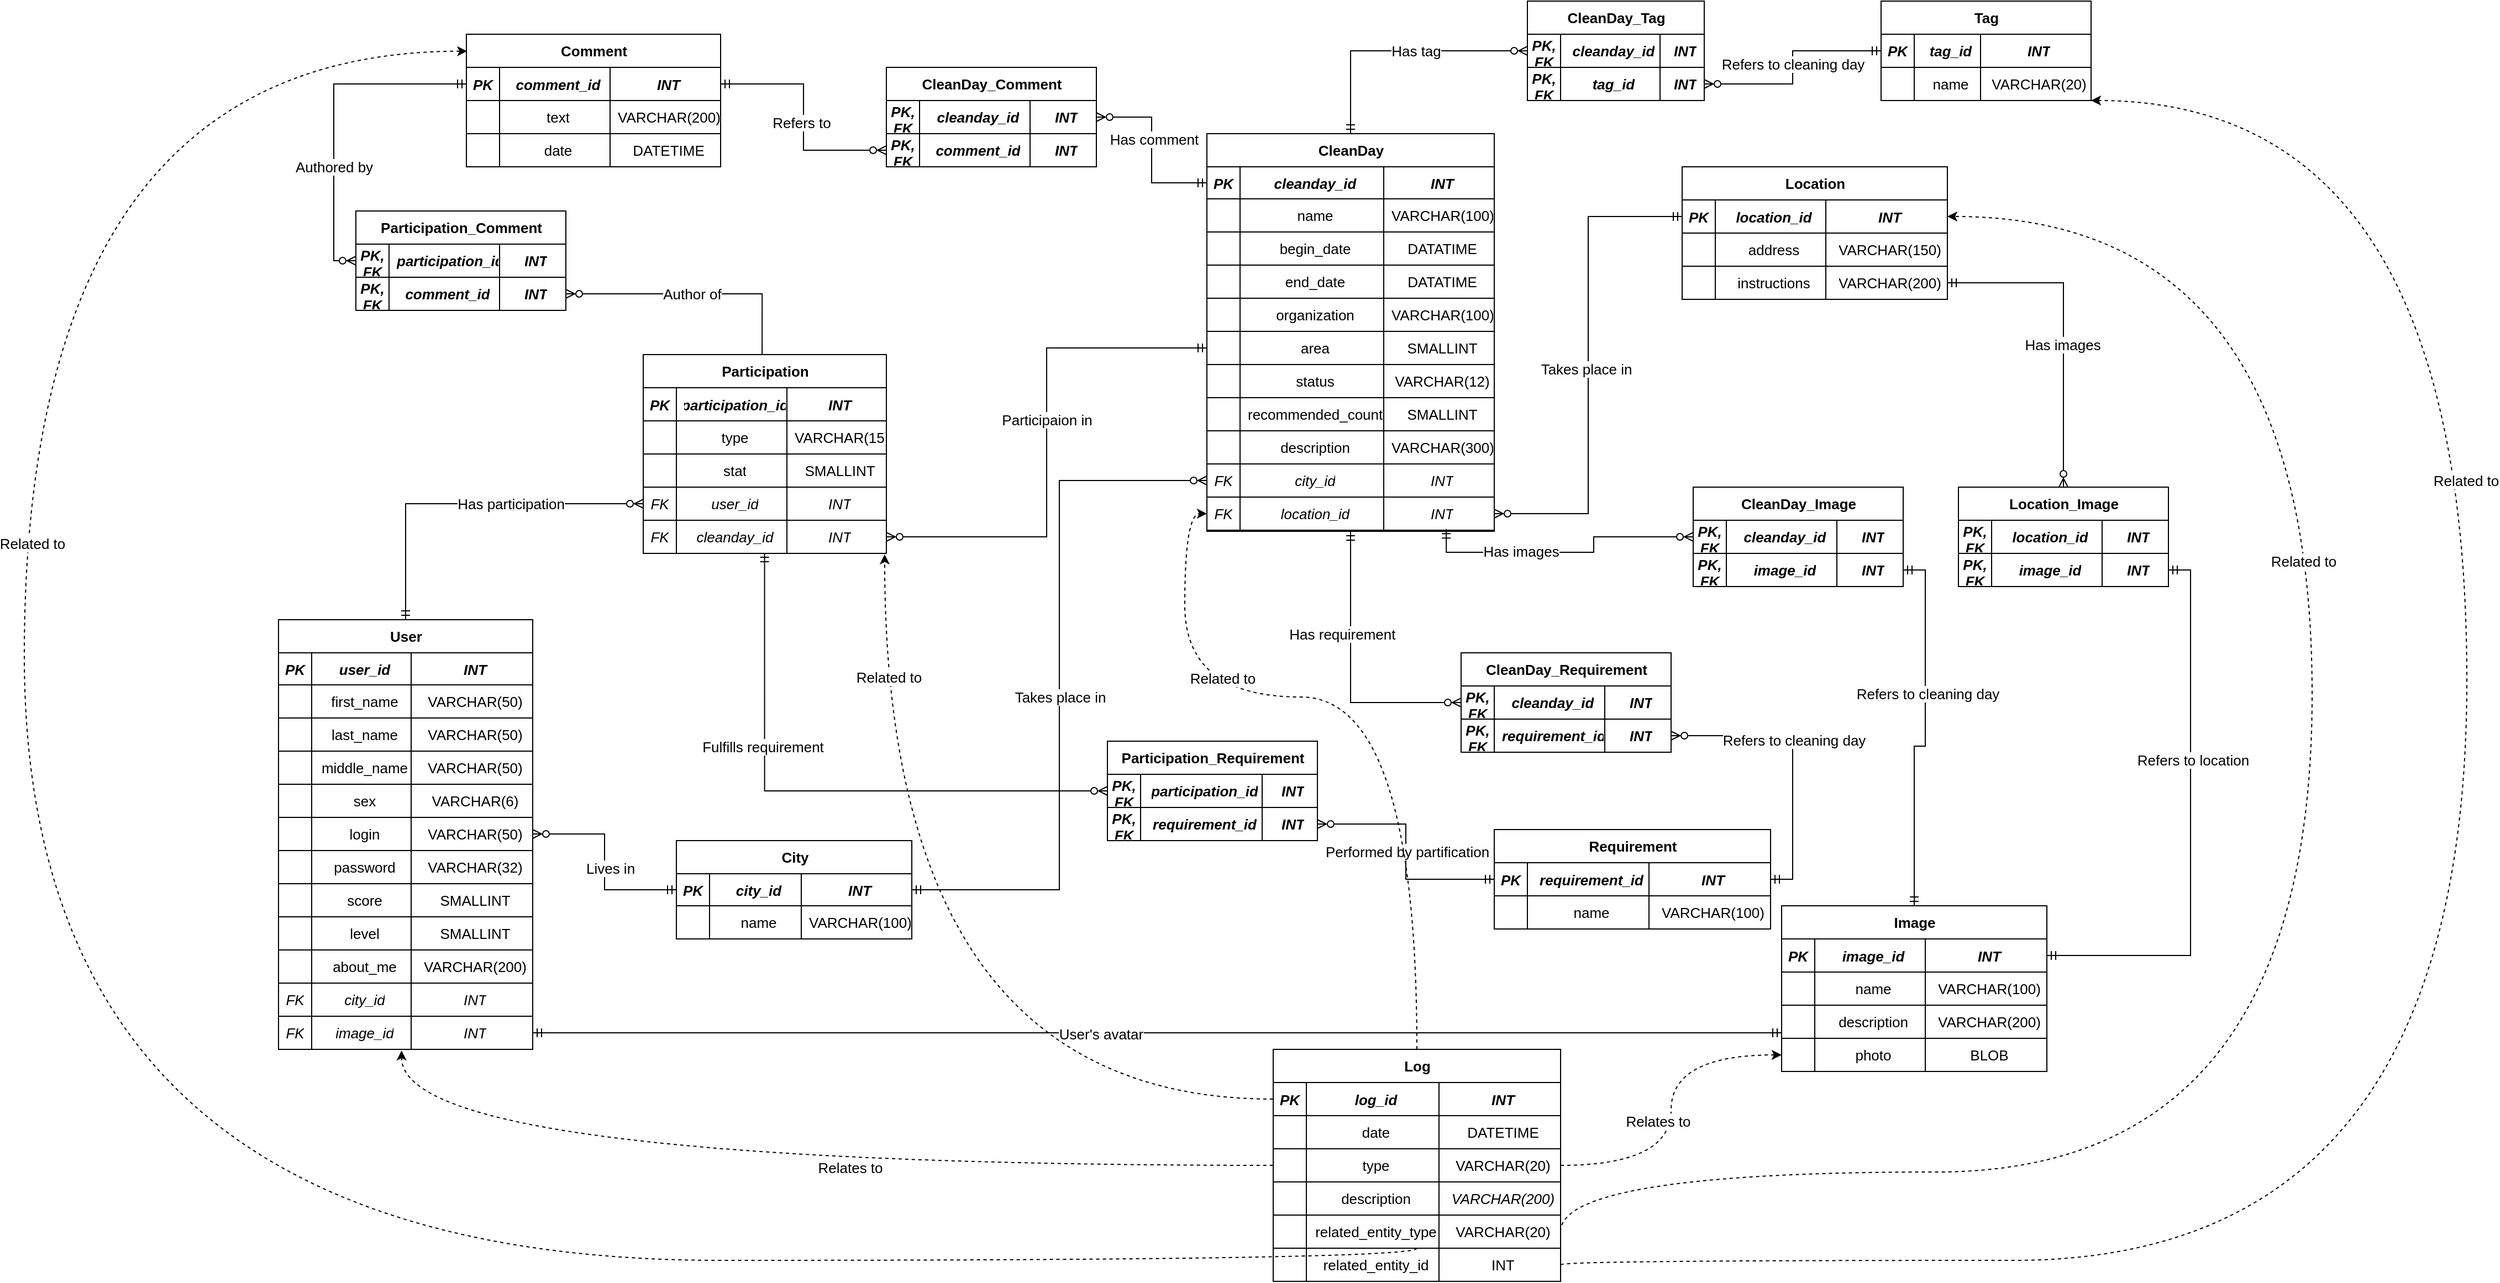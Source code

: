 <mxfile version="24.7.17">
  <diagram id="C5RBs43oDa-KdzZeNtuy" name="Page-1">
    <mxGraphModel dx="2190" dy="1024" grid="1" gridSize="10" guides="1" tooltips="1" connect="1" arrows="1" fold="1" page="1" pageScale="1" pageWidth="827" pageHeight="1169" math="0" shadow="0">
      <root>
        <mxCell id="WIyWlLk6GJQsqaUBKTNV-0" />
        <mxCell id="WIyWlLk6GJQsqaUBKTNV-1" parent="WIyWlLk6GJQsqaUBKTNV-0" />
        <mxCell id="4np4y0qemSY5XBgseXxE-232" value="" style="edgeStyle=orthogonalEdgeStyle;rounded=0;orthogonalLoop=1;jettySize=auto;html=1;fontFamily=Helvetica;fontSize=13;fontColor=default;endArrow=ERzeroToMany;endFill=0;startArrow=ERmandOne;startFill=0;entryX=0;entryY=0.5;entryDx=0;entryDy=0;exitX=0.5;exitY=0;exitDx=0;exitDy=0;" parent="WIyWlLk6GJQsqaUBKTNV-1" source="4np4y0qemSY5XBgseXxE-17" target="4np4y0qemSY5XBgseXxE-214" edge="1">
          <mxGeometry relative="1" as="geometry" />
        </mxCell>
        <mxCell id="4np4y0qemSY5XBgseXxE-612" value="Has participation" style="edgeLabel;html=1;align=center;verticalAlign=middle;resizable=0;points=[];strokeColor=default;fontFamily=Helvetica;fontSize=13;fontColor=default;fillColor=none;" parent="4np4y0qemSY5XBgseXxE-232" vertex="1" connectable="0">
          <mxGeometry x="-0.112" y="4" relative="1" as="geometry">
            <mxPoint x="58" y="4" as="offset" />
          </mxGeometry>
        </mxCell>
        <mxCell id="4np4y0qemSY5XBgseXxE-399" value="" style="edgeStyle=orthogonalEdgeStyle;rounded=0;orthogonalLoop=1;jettySize=auto;html=1;fontFamily=Helvetica;fontSize=13;fontColor=default;endArrow=ERmandOne;endFill=0;startArrow=ERzeroToMany;startFill=0;exitX=1;exitY=0.5;exitDx=0;exitDy=0;entryX=0;entryY=0.5;entryDx=0;entryDy=0;" parent="WIyWlLk6GJQsqaUBKTNV-1" source="4np4y0qemSY5XBgseXxE-186" target="4np4y0qemSY5XBgseXxE-354" edge="1">
          <mxGeometry relative="1" as="geometry" />
        </mxCell>
        <mxCell id="4np4y0qemSY5XBgseXxE-623" value="Lives in" style="edgeLabel;html=1;align=center;verticalAlign=middle;resizable=0;points=[];strokeColor=default;fontFamily=Helvetica;fontSize=13;fontColor=default;fillColor=none;" parent="4np4y0qemSY5XBgseXxE-399" vertex="1" connectable="0">
          <mxGeometry x="-0.264" y="-1" relative="1" as="geometry">
            <mxPoint x="6" y="29" as="offset" />
          </mxGeometry>
        </mxCell>
        <mxCell id="4np4y0qemSY5XBgseXxE-560" style="edgeStyle=orthogonalEdgeStyle;rounded=0;orthogonalLoop=1;jettySize=auto;html=1;entryX=1;entryY=0.5;entryDx=0;entryDy=0;fontFamily=Helvetica;fontSize=13;fontColor=default;endArrow=ERzeroToMany;endFill=0;startArrow=ERmandOne;startFill=0;exitX=0.489;exitY=0.049;exitDx=0;exitDy=0;exitPerimeter=0;" parent="WIyWlLk6GJQsqaUBKTNV-1" source="4np4y0qemSY5XBgseXxE-204" target="4np4y0qemSY5XBgseXxE-547" edge="1">
          <mxGeometry relative="1" as="geometry" />
        </mxCell>
        <mxCell id="4np4y0qemSY5XBgseXxE-622" value="Author of" style="edgeLabel;html=1;align=center;verticalAlign=middle;resizable=0;points=[];strokeColor=default;fontFamily=Helvetica;fontSize=13;fontColor=default;fillColor=none;" parent="4np4y0qemSY5XBgseXxE-560" vertex="1" connectable="0">
          <mxGeometry x="0.098" y="5" relative="1" as="geometry">
            <mxPoint x="5" y="-5" as="offset" />
          </mxGeometry>
        </mxCell>
        <mxCell id="4np4y0qemSY5XBgseXxE-17" value="&lt;b style=&quot;font-size: 13px;&quot;&gt;&lt;font style=&quot;font-size: 13px;&quot;&gt;User&lt;/font&gt;&lt;/b&gt;" style="shape=table;startSize=30;container=1;collapsible=1;childLayout=tableLayout;fixedRows=1;rowLines=0;align=center;resizeLast=1;html=1;resizeLastRow=0;flipH=0;flipV=0;direction=east;verticalAlign=middle;fontSize=13;" parent="WIyWlLk6GJQsqaUBKTNV-1" vertex="1">
          <mxGeometry x="40" y="570" width="230" height="389" as="geometry" />
        </mxCell>
        <mxCell id="4np4y0qemSY5XBgseXxE-18" value="" style="shape=tableRow;horizontal=0;startSize=0;swimlaneHead=0;swimlaneBody=0;fillColor=none;collapsible=0;dropTarget=0;points=[[0,0.5],[1,0.5]];portConstraint=eastwest;top=0;left=0;right=0;bottom=0;align=center;fontSize=13;" parent="4np4y0qemSY5XBgseXxE-17" vertex="1">
          <mxGeometry y="30" width="230" height="29" as="geometry" />
        </mxCell>
        <mxCell id="4np4y0qemSY5XBgseXxE-19" value="PK" style="shape=partialRectangle;connectable=0;fillColor=none;top=1;left=0;bottom=1;right=0;editable=1;overflow=hidden;strokeWidth=1;fontStyle=3;fontSize=13;" parent="4np4y0qemSY5XBgseXxE-18" vertex="1">
          <mxGeometry width="30" height="29" as="geometry">
            <mxRectangle width="30" height="29" as="alternateBounds" />
          </mxGeometry>
        </mxCell>
        <mxCell id="4np4y0qemSY5XBgseXxE-20" value="user_id" style="shape=partialRectangle;connectable=0;fillColor=none;top=1;left=0;bottom=1;right=0;align=center;spacingLeft=6;overflow=hidden;strokeWidth=1;fontStyle=3;fontSize=13;" parent="4np4y0qemSY5XBgseXxE-18" vertex="1">
          <mxGeometry x="30" width="90" height="29" as="geometry">
            <mxRectangle width="90" height="29" as="alternateBounds" />
          </mxGeometry>
        </mxCell>
        <mxCell id="4np4y0qemSY5XBgseXxE-288" value="INT" style="shape=partialRectangle;connectable=0;fillColor=none;top=1;left=0;bottom=1;right=0;align=center;spacingLeft=6;overflow=hidden;strokeWidth=1;fontStyle=3;fontSize=13;" parent="4np4y0qemSY5XBgseXxE-18" vertex="1">
          <mxGeometry x="120" width="110" height="29" as="geometry">
            <mxRectangle width="110" height="29" as="alternateBounds" />
          </mxGeometry>
        </mxCell>
        <mxCell id="4np4y0qemSY5XBgseXxE-21" value="" style="shape=tableRow;horizontal=0;startSize=0;swimlaneHead=0;swimlaneBody=0;fillColor=none;collapsible=0;dropTarget=0;points=[[0,0.5],[1,0.5]];portConstraint=eastwest;top=0;left=0;right=0;bottom=1;align=center;fontSize=13;" parent="4np4y0qemSY5XBgseXxE-17" vertex="1">
          <mxGeometry y="59" width="230" height="30" as="geometry" />
        </mxCell>
        <mxCell id="4np4y0qemSY5XBgseXxE-22" value="" style="shape=partialRectangle;connectable=0;fillColor=none;top=1;left=0;bottom=1;right=0;fontStyle=0;overflow=hidden;whiteSpace=wrap;html=1;strokeWidth=1;fontSize=13;" parent="4np4y0qemSY5XBgseXxE-21" vertex="1">
          <mxGeometry width="30" height="30" as="geometry">
            <mxRectangle width="30" height="30" as="alternateBounds" />
          </mxGeometry>
        </mxCell>
        <mxCell id="4np4y0qemSY5XBgseXxE-23" value="first_name" style="shape=partialRectangle;connectable=0;fillColor=none;top=1;left=0;bottom=1;right=0;align=center;spacingLeft=6;fontStyle=0;overflow=hidden;whiteSpace=wrap;html=1;strokeWidth=1;fontSize=13;" parent="4np4y0qemSY5XBgseXxE-21" vertex="1">
          <mxGeometry x="30" width="90" height="30" as="geometry">
            <mxRectangle width="90" height="30" as="alternateBounds" />
          </mxGeometry>
        </mxCell>
        <mxCell id="4np4y0qemSY5XBgseXxE-289" value="&lt;span style=&quot;color: rgb(0, 0, 0); font-family: Helvetica; font-size: 13px; font-style: normal; font-variant-ligatures: normal; font-variant-caps: normal; font-weight: 400; letter-spacing: normal; orphans: 2; text-indent: 0px; text-transform: none; widows: 2; word-spacing: 0px; -webkit-text-stroke-width: 0px; white-space: normal; background-color: rgb(251, 251, 251); text-decoration-thickness: initial; text-decoration-style: initial; text-decoration-color: initial; float: none; display: inline !important;&quot;&gt;VARCHAR(50)&lt;/span&gt;" style="shape=partialRectangle;connectable=0;fillColor=none;top=1;left=0;bottom=1;right=0;align=center;spacingLeft=6;fontStyle=0;overflow=hidden;whiteSpace=wrap;html=1;strokeWidth=1;fontSize=13;" parent="4np4y0qemSY5XBgseXxE-21" vertex="1">
          <mxGeometry x="120" width="110" height="30" as="geometry">
            <mxRectangle width="110" height="30" as="alternateBounds" />
          </mxGeometry>
        </mxCell>
        <mxCell id="4np4y0qemSY5XBgseXxE-177" value="" style="shape=tableRow;horizontal=0;startSize=0;swimlaneHead=0;swimlaneBody=0;fillColor=none;collapsible=0;dropTarget=0;points=[[0,0.5],[1,0.5]];portConstraint=eastwest;top=0;left=0;right=0;bottom=0;fontStyle=1;fontSize=13;" parent="4np4y0qemSY5XBgseXxE-17" vertex="1">
          <mxGeometry y="89" width="230" height="30" as="geometry" />
        </mxCell>
        <mxCell id="4np4y0qemSY5XBgseXxE-178" value="" style="shape=partialRectangle;connectable=0;fillColor=none;top=0;left=0;bottom=0;right=0;editable=1;overflow=hidden;whiteSpace=wrap;html=1;fontStyle=0;fontSize=13;" parent="4np4y0qemSY5XBgseXxE-177" vertex="1">
          <mxGeometry width="30" height="30" as="geometry">
            <mxRectangle width="30" height="30" as="alternateBounds" />
          </mxGeometry>
        </mxCell>
        <mxCell id="4np4y0qemSY5XBgseXxE-179" value="last_name" style="shape=partialRectangle;connectable=0;fillColor=none;top=0;left=0;bottom=0;right=0;align=center;spacingLeft=6;overflow=hidden;whiteSpace=wrap;html=1;fontStyle=0;fontSize=13;" parent="4np4y0qemSY5XBgseXxE-177" vertex="1">
          <mxGeometry x="30" width="90" height="30" as="geometry">
            <mxRectangle width="90" height="30" as="alternateBounds" />
          </mxGeometry>
        </mxCell>
        <mxCell id="4np4y0qemSY5XBgseXxE-290" value="&lt;div style=&quot;font-size: 13px;&quot;&gt;VARCHAR(50)&lt;br style=&quot;font-size: 13px;&quot;&gt;&lt;/div&gt;" style="shape=partialRectangle;connectable=0;fillColor=none;top=0;left=0;bottom=0;right=0;align=center;spacingLeft=6;overflow=hidden;whiteSpace=wrap;html=1;fontStyle=0;fontSize=13;" parent="4np4y0qemSY5XBgseXxE-177" vertex="1">
          <mxGeometry x="120" width="110" height="30" as="geometry">
            <mxRectangle width="110" height="30" as="alternateBounds" />
          </mxGeometry>
        </mxCell>
        <mxCell id="4np4y0qemSY5XBgseXxE-180" value="" style="shape=tableRow;horizontal=0;startSize=0;swimlaneHead=0;swimlaneBody=0;fillColor=none;collapsible=0;dropTarget=0;points=[[0,0.5],[1,0.5]];portConstraint=eastwest;top=0;left=0;right=0;bottom=1;fontSize=13;" parent="4np4y0qemSY5XBgseXxE-17" vertex="1">
          <mxGeometry y="119" width="230" height="30" as="geometry" />
        </mxCell>
        <mxCell id="4np4y0qemSY5XBgseXxE-181" value="" style="shape=partialRectangle;connectable=0;fillColor=none;top=1;left=0;bottom=1;right=0;fontStyle=0;overflow=hidden;whiteSpace=wrap;html=1;strokeWidth=1;fontSize=13;" parent="4np4y0qemSY5XBgseXxE-180" vertex="1">
          <mxGeometry width="30" height="30" as="geometry">
            <mxRectangle width="30" height="30" as="alternateBounds" />
          </mxGeometry>
        </mxCell>
        <mxCell id="4np4y0qemSY5XBgseXxE-182" value="middle_name" style="shape=partialRectangle;connectable=0;fillColor=none;top=1;left=0;bottom=1;right=0;align=center;spacingLeft=6;fontStyle=0;overflow=hidden;whiteSpace=wrap;html=1;strokeWidth=1;fontSize=13;" parent="4np4y0qemSY5XBgseXxE-180" vertex="1">
          <mxGeometry x="30" width="90" height="30" as="geometry">
            <mxRectangle width="90" height="30" as="alternateBounds" />
          </mxGeometry>
        </mxCell>
        <mxCell id="4np4y0qemSY5XBgseXxE-291" value="VARCHAR(50)" style="shape=partialRectangle;connectable=0;fillColor=none;top=1;left=0;bottom=1;right=0;align=center;spacingLeft=6;fontStyle=0;overflow=hidden;whiteSpace=wrap;html=1;strokeWidth=1;fontSize=13;" parent="4np4y0qemSY5XBgseXxE-180" vertex="1">
          <mxGeometry x="120" width="110" height="30" as="geometry">
            <mxRectangle width="110" height="30" as="alternateBounds" />
          </mxGeometry>
        </mxCell>
        <mxCell id="4np4y0qemSY5XBgseXxE-183" value="" style="shape=tableRow;horizontal=0;startSize=0;swimlaneHead=0;swimlaneBody=0;fillColor=none;collapsible=0;dropTarget=0;points=[[0,0.5],[1,0.5]];portConstraint=eastwest;top=0;left=0;right=0;bottom=1;fontSize=13;" parent="4np4y0qemSY5XBgseXxE-17" vertex="1">
          <mxGeometry y="149" width="230" height="30" as="geometry" />
        </mxCell>
        <mxCell id="4np4y0qemSY5XBgseXxE-184" value="" style="shape=partialRectangle;connectable=0;fillColor=none;top=1;left=0;bottom=1;right=0;fontStyle=0;overflow=hidden;whiteSpace=wrap;html=1;strokeWidth=1;fontSize=13;" parent="4np4y0qemSY5XBgseXxE-183" vertex="1">
          <mxGeometry width="30" height="30" as="geometry">
            <mxRectangle width="30" height="30" as="alternateBounds" />
          </mxGeometry>
        </mxCell>
        <mxCell id="4np4y0qemSY5XBgseXxE-185" value="sex" style="shape=partialRectangle;connectable=0;fillColor=none;top=1;left=0;bottom=1;right=0;align=center;spacingLeft=6;fontStyle=0;overflow=hidden;whiteSpace=wrap;html=1;strokeWidth=1;fontSize=13;" parent="4np4y0qemSY5XBgseXxE-183" vertex="1">
          <mxGeometry x="30" width="90" height="30" as="geometry">
            <mxRectangle width="90" height="30" as="alternateBounds" />
          </mxGeometry>
        </mxCell>
        <mxCell id="4np4y0qemSY5XBgseXxE-292" value="VARCHAR(6)" style="shape=partialRectangle;connectable=0;fillColor=none;top=1;left=0;bottom=1;right=0;align=center;spacingLeft=6;fontStyle=0;overflow=hidden;whiteSpace=wrap;html=1;strokeWidth=1;fontSize=13;" parent="4np4y0qemSY5XBgseXxE-183" vertex="1">
          <mxGeometry x="120" width="110" height="30" as="geometry">
            <mxRectangle width="110" height="30" as="alternateBounds" />
          </mxGeometry>
        </mxCell>
        <mxCell id="4np4y0qemSY5XBgseXxE-186" value="" style="shape=tableRow;horizontal=0;startSize=0;swimlaneHead=0;swimlaneBody=0;fillColor=none;collapsible=0;dropTarget=0;points=[[0,0.5],[1,0.5]];portConstraint=eastwest;top=0;left=0;right=0;bottom=1;fontSize=13;" parent="4np4y0qemSY5XBgseXxE-17" vertex="1">
          <mxGeometry y="179" width="230" height="30" as="geometry" />
        </mxCell>
        <mxCell id="4np4y0qemSY5XBgseXxE-187" value="" style="shape=partialRectangle;connectable=0;fillColor=none;top=1;left=0;bottom=1;right=0;fontStyle=0;overflow=hidden;whiteSpace=wrap;html=1;strokeWidth=1;fontSize=13;" parent="4np4y0qemSY5XBgseXxE-186" vertex="1">
          <mxGeometry width="30" height="30" as="geometry">
            <mxRectangle width="30" height="30" as="alternateBounds" />
          </mxGeometry>
        </mxCell>
        <mxCell id="4np4y0qemSY5XBgseXxE-188" value="login" style="shape=partialRectangle;connectable=0;fillColor=none;top=1;left=0;bottom=1;right=0;align=center;spacingLeft=6;fontStyle=0;overflow=hidden;whiteSpace=wrap;html=1;strokeWidth=1;fontSize=13;" parent="4np4y0qemSY5XBgseXxE-186" vertex="1">
          <mxGeometry x="30" width="90" height="30" as="geometry">
            <mxRectangle width="90" height="30" as="alternateBounds" />
          </mxGeometry>
        </mxCell>
        <mxCell id="4np4y0qemSY5XBgseXxE-293" value="VARCHAR(50)" style="shape=partialRectangle;connectable=0;fillColor=none;top=1;left=0;bottom=1;right=0;align=center;spacingLeft=6;fontStyle=0;overflow=hidden;whiteSpace=wrap;html=1;strokeWidth=1;fontSize=13;" parent="4np4y0qemSY5XBgseXxE-186" vertex="1">
          <mxGeometry x="120" width="110" height="30" as="geometry">
            <mxRectangle width="110" height="30" as="alternateBounds" />
          </mxGeometry>
        </mxCell>
        <mxCell id="SI6b12-N1GQDOYppAXkW-12" value="" style="shape=tableRow;horizontal=0;startSize=0;swimlaneHead=0;swimlaneBody=0;fillColor=none;collapsible=0;dropTarget=0;points=[[0,0.5],[1,0.5]];portConstraint=eastwest;top=0;left=0;right=0;bottom=1;fontSize=13;" vertex="1" parent="4np4y0qemSY5XBgseXxE-17">
          <mxGeometry y="209" width="230" height="30" as="geometry" />
        </mxCell>
        <mxCell id="SI6b12-N1GQDOYppAXkW-13" value="" style="shape=partialRectangle;connectable=0;fillColor=none;top=1;left=0;bottom=1;right=0;fontStyle=0;overflow=hidden;whiteSpace=wrap;html=1;strokeWidth=1;fontSize=13;" vertex="1" parent="SI6b12-N1GQDOYppAXkW-12">
          <mxGeometry width="30" height="30" as="geometry">
            <mxRectangle width="30" height="30" as="alternateBounds" />
          </mxGeometry>
        </mxCell>
        <mxCell id="SI6b12-N1GQDOYppAXkW-14" value="password" style="shape=partialRectangle;connectable=0;fillColor=none;top=1;left=0;bottom=1;right=0;align=center;spacingLeft=6;fontStyle=0;overflow=hidden;whiteSpace=wrap;html=1;strokeWidth=1;fontSize=13;" vertex="1" parent="SI6b12-N1GQDOYppAXkW-12">
          <mxGeometry x="30" width="90" height="30" as="geometry">
            <mxRectangle width="90" height="30" as="alternateBounds" />
          </mxGeometry>
        </mxCell>
        <mxCell id="SI6b12-N1GQDOYppAXkW-15" value="VARCHAR(32&lt;span style=&quot;background-color: initial;&quot;&gt;)&lt;/span&gt;" style="shape=partialRectangle;connectable=0;fillColor=none;top=1;left=0;bottom=1;right=0;align=center;spacingLeft=6;fontStyle=0;overflow=hidden;whiteSpace=wrap;html=1;strokeWidth=1;fontSize=13;" vertex="1" parent="SI6b12-N1GQDOYppAXkW-12">
          <mxGeometry x="120" width="110" height="30" as="geometry">
            <mxRectangle width="110" height="30" as="alternateBounds" />
          </mxGeometry>
        </mxCell>
        <mxCell id="4np4y0qemSY5XBgseXxE-189" value="" style="shape=tableRow;horizontal=0;startSize=0;swimlaneHead=0;swimlaneBody=0;fillColor=none;collapsible=0;dropTarget=0;points=[[0,0.5],[1,0.5]];portConstraint=eastwest;top=0;left=0;right=0;bottom=1;fontSize=13;" parent="4np4y0qemSY5XBgseXxE-17" vertex="1">
          <mxGeometry y="239" width="230" height="30" as="geometry" />
        </mxCell>
        <mxCell id="4np4y0qemSY5XBgseXxE-190" value="" style="shape=partialRectangle;connectable=0;fillColor=none;top=1;left=0;bottom=1;right=0;fontStyle=0;overflow=hidden;whiteSpace=wrap;html=1;strokeWidth=1;fontSize=13;" parent="4np4y0qemSY5XBgseXxE-189" vertex="1">
          <mxGeometry width="30" height="30" as="geometry">
            <mxRectangle width="30" height="30" as="alternateBounds" />
          </mxGeometry>
        </mxCell>
        <mxCell id="4np4y0qemSY5XBgseXxE-191" value="score" style="shape=partialRectangle;connectable=0;fillColor=none;top=1;left=0;bottom=1;right=0;align=center;spacingLeft=6;fontStyle=0;overflow=hidden;whiteSpace=wrap;html=1;strokeWidth=1;fontSize=13;" parent="4np4y0qemSY5XBgseXxE-189" vertex="1">
          <mxGeometry x="30" width="90" height="30" as="geometry">
            <mxRectangle width="90" height="30" as="alternateBounds" />
          </mxGeometry>
        </mxCell>
        <mxCell id="4np4y0qemSY5XBgseXxE-294" value="SMALLINT" style="shape=partialRectangle;connectable=0;fillColor=none;top=1;left=0;bottom=1;right=0;align=center;spacingLeft=6;fontStyle=0;overflow=hidden;whiteSpace=wrap;html=1;strokeWidth=1;fontSize=13;" parent="4np4y0qemSY5XBgseXxE-189" vertex="1">
          <mxGeometry x="120" width="110" height="30" as="geometry">
            <mxRectangle width="110" height="30" as="alternateBounds" />
          </mxGeometry>
        </mxCell>
        <mxCell id="4np4y0qemSY5XBgseXxE-198" value="" style="shape=tableRow;horizontal=0;startSize=0;swimlaneHead=0;swimlaneBody=0;fillColor=none;collapsible=0;dropTarget=0;points=[[0,0.5],[1,0.5]];portConstraint=eastwest;top=0;left=0;right=0;bottom=1;fontSize=13;" parent="4np4y0qemSY5XBgseXxE-17" vertex="1">
          <mxGeometry y="269" width="230" height="30" as="geometry" />
        </mxCell>
        <mxCell id="4np4y0qemSY5XBgseXxE-199" value="" style="shape=partialRectangle;connectable=0;fillColor=none;top=1;left=0;bottom=1;right=0;fontStyle=0;overflow=hidden;whiteSpace=wrap;html=1;strokeWidth=1;fontSize=13;" parent="4np4y0qemSY5XBgseXxE-198" vertex="1">
          <mxGeometry width="30" height="30" as="geometry">
            <mxRectangle width="30" height="30" as="alternateBounds" />
          </mxGeometry>
        </mxCell>
        <mxCell id="4np4y0qemSY5XBgseXxE-200" value="level" style="shape=partialRectangle;connectable=0;fillColor=none;top=1;left=0;bottom=1;right=0;align=center;spacingLeft=6;fontStyle=0;overflow=hidden;whiteSpace=wrap;html=1;strokeWidth=1;fontSize=13;" parent="4np4y0qemSY5XBgseXxE-198" vertex="1">
          <mxGeometry x="30" width="90" height="30" as="geometry">
            <mxRectangle width="90" height="30" as="alternateBounds" />
          </mxGeometry>
        </mxCell>
        <mxCell id="4np4y0qemSY5XBgseXxE-295" value="SMALLINT" style="shape=partialRectangle;connectable=0;fillColor=none;top=1;left=0;bottom=1;right=0;align=center;spacingLeft=6;fontStyle=0;overflow=hidden;whiteSpace=wrap;html=1;strokeWidth=1;fontSize=13;" parent="4np4y0qemSY5XBgseXxE-198" vertex="1">
          <mxGeometry x="120" width="110" height="30" as="geometry">
            <mxRectangle width="110" height="30" as="alternateBounds" />
          </mxGeometry>
        </mxCell>
        <mxCell id="4np4y0qemSY5XBgseXxE-201" value="" style="shape=tableRow;horizontal=0;startSize=0;swimlaneHead=0;swimlaneBody=0;fillColor=none;collapsible=0;dropTarget=0;points=[[0,0.5],[1,0.5]];portConstraint=eastwest;top=0;left=0;right=0;bottom=1;fontSize=13;" parent="4np4y0qemSY5XBgseXxE-17" vertex="1">
          <mxGeometry y="299" width="230" height="30" as="geometry" />
        </mxCell>
        <mxCell id="4np4y0qemSY5XBgseXxE-202" value="" style="shape=partialRectangle;connectable=0;fillColor=none;top=1;left=0;bottom=1;right=0;fontStyle=0;overflow=hidden;whiteSpace=wrap;html=1;strokeWidth=1;fontSize=13;" parent="4np4y0qemSY5XBgseXxE-201" vertex="1">
          <mxGeometry width="30" height="30" as="geometry">
            <mxRectangle width="30" height="30" as="alternateBounds" />
          </mxGeometry>
        </mxCell>
        <mxCell id="4np4y0qemSY5XBgseXxE-203" value="about_me" style="shape=partialRectangle;connectable=0;fillColor=none;top=1;left=0;bottom=1;right=0;align=center;spacingLeft=6;fontStyle=0;overflow=hidden;whiteSpace=wrap;html=1;strokeWidth=1;fontSize=13;" parent="4np4y0qemSY5XBgseXxE-201" vertex="1">
          <mxGeometry x="30" width="90" height="30" as="geometry">
            <mxRectangle width="90" height="30" as="alternateBounds" />
          </mxGeometry>
        </mxCell>
        <mxCell id="4np4y0qemSY5XBgseXxE-296" value="VARCHAR(20&lt;span style=&quot;background-color: initial; font-size: 13px;&quot;&gt;0)&lt;/span&gt;" style="shape=partialRectangle;connectable=0;fillColor=none;top=1;left=0;bottom=1;right=0;align=center;spacingLeft=6;fontStyle=0;overflow=hidden;whiteSpace=wrap;html=1;strokeWidth=1;fontSize=13;" parent="4np4y0qemSY5XBgseXxE-201" vertex="1">
          <mxGeometry x="120" width="110" height="30" as="geometry">
            <mxRectangle width="110" height="30" as="alternateBounds" />
          </mxGeometry>
        </mxCell>
        <mxCell id="4np4y0qemSY5XBgseXxE-342" value="" style="shape=tableRow;horizontal=0;startSize=0;swimlaneHead=0;swimlaneBody=0;fillColor=none;collapsible=0;dropTarget=0;points=[[0,0.5],[1,0.5]];portConstraint=eastwest;top=0;left=0;right=0;bottom=1;fontSize=13;" parent="4np4y0qemSY5XBgseXxE-17" vertex="1">
          <mxGeometry y="329" width="230" height="30" as="geometry" />
        </mxCell>
        <mxCell id="4np4y0qemSY5XBgseXxE-343" value="FK" style="shape=partialRectangle;connectable=0;fillColor=none;top=1;left=0;bottom=1;right=0;fontStyle=2;overflow=hidden;whiteSpace=wrap;html=1;strokeWidth=1;fontSize=13;" parent="4np4y0qemSY5XBgseXxE-342" vertex="1">
          <mxGeometry width="30" height="30" as="geometry">
            <mxRectangle width="30" height="30" as="alternateBounds" />
          </mxGeometry>
        </mxCell>
        <mxCell id="4np4y0qemSY5XBgseXxE-344" value="city_id" style="shape=partialRectangle;connectable=0;fillColor=none;top=1;left=0;bottom=1;right=0;align=center;spacingLeft=6;fontStyle=2;overflow=hidden;whiteSpace=wrap;html=1;strokeWidth=1;fontSize=13;" parent="4np4y0qemSY5XBgseXxE-342" vertex="1">
          <mxGeometry x="30" width="90" height="30" as="geometry">
            <mxRectangle width="90" height="30" as="alternateBounds" />
          </mxGeometry>
        </mxCell>
        <mxCell id="4np4y0qemSY5XBgseXxE-345" value="INT" style="shape=partialRectangle;connectable=0;fillColor=none;top=1;left=0;bottom=1;right=0;align=center;spacingLeft=6;fontStyle=2;overflow=hidden;whiteSpace=wrap;html=1;strokeWidth=1;fontSize=13;" parent="4np4y0qemSY5XBgseXxE-342" vertex="1">
          <mxGeometry x="120" width="110" height="30" as="geometry">
            <mxRectangle width="110" height="30" as="alternateBounds" />
          </mxGeometry>
        </mxCell>
        <mxCell id="4np4y0qemSY5XBgseXxE-346" value="" style="shape=tableRow;horizontal=0;startSize=0;swimlaneHead=0;swimlaneBody=0;fillColor=none;collapsible=0;dropTarget=0;points=[[0,0.5],[1,0.5]];portConstraint=eastwest;top=0;left=0;right=0;bottom=1;fontSize=13;" parent="4np4y0qemSY5XBgseXxE-17" vertex="1">
          <mxGeometry y="359" width="230" height="30" as="geometry" />
        </mxCell>
        <mxCell id="4np4y0qemSY5XBgseXxE-347" value="FK" style="shape=partialRectangle;connectable=0;fillColor=none;top=1;left=0;bottom=1;right=0;fontStyle=2;overflow=hidden;whiteSpace=wrap;html=1;strokeWidth=1;fontSize=13;" parent="4np4y0qemSY5XBgseXxE-346" vertex="1">
          <mxGeometry width="30" height="30" as="geometry">
            <mxRectangle width="30" height="30" as="alternateBounds" />
          </mxGeometry>
        </mxCell>
        <mxCell id="4np4y0qemSY5XBgseXxE-348" value="image_id" style="shape=partialRectangle;connectable=0;fillColor=none;top=1;left=0;bottom=1;right=0;align=center;spacingLeft=6;fontStyle=2;overflow=hidden;whiteSpace=wrap;html=1;strokeWidth=1;fontSize=13;" parent="4np4y0qemSY5XBgseXxE-346" vertex="1">
          <mxGeometry x="30" width="90" height="30" as="geometry">
            <mxRectangle width="90" height="30" as="alternateBounds" />
          </mxGeometry>
        </mxCell>
        <mxCell id="4np4y0qemSY5XBgseXxE-349" value="INT" style="shape=partialRectangle;connectable=0;fillColor=none;top=1;left=0;bottom=1;right=0;align=center;spacingLeft=6;fontStyle=2;overflow=hidden;whiteSpace=wrap;html=1;strokeWidth=1;fontSize=13;" parent="4np4y0qemSY5XBgseXxE-346" vertex="1">
          <mxGeometry x="120" width="110" height="30" as="geometry">
            <mxRectangle width="110" height="30" as="alternateBounds" />
          </mxGeometry>
        </mxCell>
        <mxCell id="4np4y0qemSY5XBgseXxE-246" value="" style="edgeStyle=orthogonalEdgeStyle;rounded=0;orthogonalLoop=1;jettySize=auto;html=1;fontFamily=Helvetica;fontSize=13;fontColor=default;endArrow=ERzeroToMany;endFill=0;startArrow=ERmandOne;startFill=0;entryX=0;entryY=0.5;entryDx=0;entryDy=0;exitX=0.499;exitY=0.984;exitDx=0;exitDy=0;exitPerimeter=0;" parent="WIyWlLk6GJQsqaUBKTNV-1" source="4np4y0qemSY5XBgseXxE-631" target="4np4y0qemSY5XBgseXxE-243" edge="1">
          <mxGeometry relative="1" as="geometry">
            <mxPoint x="-18.5" y="340" as="sourcePoint" />
            <mxPoint x="311.5" y="465.0" as="targetPoint" />
          </mxGeometry>
        </mxCell>
        <mxCell id="4np4y0qemSY5XBgseXxE-637" value="Fulfills requirement" style="edgeLabel;html=1;align=center;verticalAlign=middle;resizable=0;points=[];strokeColor=default;fontFamily=Helvetica;fontSize=13;fontColor=default;fillColor=none;" parent="4np4y0qemSY5XBgseXxE-246" vertex="1" connectable="0">
          <mxGeometry x="-0.333" y="-2" relative="1" as="geometry">
            <mxPoint as="offset" />
          </mxGeometry>
        </mxCell>
        <mxCell id="4np4y0qemSY5XBgseXxE-204" value="&lt;b style=&quot;font-size: 13px;&quot;&gt;&lt;font style=&quot;font-size: 13px;&quot;&gt;Participation&lt;/font&gt;&lt;/b&gt;" style="shape=table;startSize=30;container=1;collapsible=1;childLayout=tableLayout;fixedRows=1;rowLines=0;fontStyle=0;align=center;resizeLast=1;html=1;fontSize=13;" parent="WIyWlLk6GJQsqaUBKTNV-1" vertex="1">
          <mxGeometry x="370" y="330" width="220" height="180" as="geometry" />
        </mxCell>
        <mxCell id="4np4y0qemSY5XBgseXxE-205" value="" style="shape=tableRow;horizontal=0;startSize=0;swimlaneHead=0;swimlaneBody=0;fillColor=none;collapsible=0;dropTarget=0;points=[[0,0.5],[1,0.5]];portConstraint=eastwest;top=0;left=0;right=0;bottom=0;fontSize=13;" parent="4np4y0qemSY5XBgseXxE-204" vertex="1">
          <mxGeometry y="30" width="220" height="30" as="geometry" />
        </mxCell>
        <mxCell id="4np4y0qemSY5XBgseXxE-206" value="PK" style="shape=partialRectangle;connectable=0;fillColor=none;top=1;left=0;bottom=1;right=0;editable=1;overflow=hidden;strokeWidth=1;fontStyle=3;fontSize=13;" parent="4np4y0qemSY5XBgseXxE-205" vertex="1">
          <mxGeometry width="30" height="30" as="geometry">
            <mxRectangle width="30" height="30" as="alternateBounds" />
          </mxGeometry>
        </mxCell>
        <mxCell id="4np4y0qemSY5XBgseXxE-207" value="participation_id" style="shape=partialRectangle;connectable=0;fillColor=none;top=1;left=0;bottom=1;right=0;align=center;spacingLeft=6;overflow=hidden;strokeWidth=1;fontStyle=3;fontSize=13;" parent="4np4y0qemSY5XBgseXxE-205" vertex="1">
          <mxGeometry x="30" width="100.0" height="30" as="geometry">
            <mxRectangle width="100.0" height="30" as="alternateBounds" />
          </mxGeometry>
        </mxCell>
        <mxCell id="4np4y0qemSY5XBgseXxE-297" value="INT" style="shape=partialRectangle;connectable=0;fillColor=none;top=1;left=0;bottom=1;right=0;align=center;spacingLeft=6;overflow=hidden;strokeWidth=1;fontStyle=3;fontSize=13;" parent="4np4y0qemSY5XBgseXxE-205" vertex="1">
          <mxGeometry x="130.0" width="90.0" height="30" as="geometry">
            <mxRectangle width="90.0" height="30" as="alternateBounds" />
          </mxGeometry>
        </mxCell>
        <mxCell id="4np4y0qemSY5XBgseXxE-208" value="" style="shape=tableRow;horizontal=0;startSize=0;swimlaneHead=0;swimlaneBody=0;fillColor=none;collapsible=0;dropTarget=0;points=[[0,0.5],[1,0.5]];portConstraint=eastwest;top=0;left=0;right=0;bottom=1;fontSize=13;" parent="4np4y0qemSY5XBgseXxE-204" vertex="1">
          <mxGeometry y="60" width="220" height="30" as="geometry" />
        </mxCell>
        <mxCell id="4np4y0qemSY5XBgseXxE-209" value="" style="shape=partialRectangle;connectable=0;fillColor=none;top=1;left=0;bottom=1;right=0;fontStyle=0;overflow=hidden;whiteSpace=wrap;html=1;strokeWidth=1;fontSize=13;" parent="4np4y0qemSY5XBgseXxE-208" vertex="1">
          <mxGeometry width="30" height="30" as="geometry">
            <mxRectangle width="30" height="30" as="alternateBounds" />
          </mxGeometry>
        </mxCell>
        <mxCell id="4np4y0qemSY5XBgseXxE-210" value="type" style="shape=partialRectangle;connectable=0;fillColor=none;top=1;left=0;bottom=1;right=0;align=center;spacingLeft=6;fontStyle=0;overflow=hidden;whiteSpace=wrap;html=1;strokeWidth=1;fontSize=13;" parent="4np4y0qemSY5XBgseXxE-208" vertex="1">
          <mxGeometry x="30" width="100.0" height="30" as="geometry">
            <mxRectangle width="100.0" height="30" as="alternateBounds" />
          </mxGeometry>
        </mxCell>
        <mxCell id="4np4y0qemSY5XBgseXxE-298" value="VARCHAR(15)" style="shape=partialRectangle;connectable=0;fillColor=none;top=1;left=0;bottom=1;right=0;align=center;spacingLeft=6;fontStyle=0;overflow=hidden;whiteSpace=wrap;html=1;strokeWidth=1;fontSize=13;" parent="4np4y0qemSY5XBgseXxE-208" vertex="1">
          <mxGeometry x="130.0" width="90.0" height="30" as="geometry">
            <mxRectangle width="90.0" height="30" as="alternateBounds" />
          </mxGeometry>
        </mxCell>
        <mxCell id="4np4y0qemSY5XBgseXxE-211" value="" style="shape=tableRow;horizontal=0;startSize=0;swimlaneHead=0;swimlaneBody=0;fillColor=none;collapsible=0;dropTarget=0;points=[[0,0.5],[1,0.5]];portConstraint=eastwest;top=0;left=0;right=0;bottom=0;fontStyle=1;fontSize=13;" parent="4np4y0qemSY5XBgseXxE-204" vertex="1">
          <mxGeometry y="90" width="220" height="30" as="geometry" />
        </mxCell>
        <mxCell id="4np4y0qemSY5XBgseXxE-212" value="" style="shape=partialRectangle;connectable=0;fillColor=none;top=0;left=0;bottom=0;right=0;editable=1;overflow=hidden;whiteSpace=wrap;html=1;fontStyle=0;fontSize=13;" parent="4np4y0qemSY5XBgseXxE-211" vertex="1">
          <mxGeometry width="30" height="30" as="geometry">
            <mxRectangle width="30" height="30" as="alternateBounds" />
          </mxGeometry>
        </mxCell>
        <mxCell id="4np4y0qemSY5XBgseXxE-213" value="stat" style="shape=partialRectangle;connectable=0;fillColor=none;top=0;left=0;bottom=0;right=0;align=center;spacingLeft=6;overflow=hidden;whiteSpace=wrap;html=1;fontStyle=0;fontSize=13;" parent="4np4y0qemSY5XBgseXxE-211" vertex="1">
          <mxGeometry x="30" width="100.0" height="30" as="geometry">
            <mxRectangle width="100.0" height="30" as="alternateBounds" />
          </mxGeometry>
        </mxCell>
        <mxCell id="4np4y0qemSY5XBgseXxE-299" value="SMALLINT" style="shape=partialRectangle;connectable=0;fillColor=none;top=0;left=0;bottom=0;right=0;align=center;spacingLeft=6;overflow=hidden;whiteSpace=wrap;html=1;fontStyle=0;fontSize=13;" parent="4np4y0qemSY5XBgseXxE-211" vertex="1">
          <mxGeometry x="130.0" width="90.0" height="30" as="geometry">
            <mxRectangle width="90.0" height="30" as="alternateBounds" />
          </mxGeometry>
        </mxCell>
        <mxCell id="4np4y0qemSY5XBgseXxE-214" value="" style="shape=tableRow;horizontal=0;startSize=0;swimlaneHead=0;swimlaneBody=0;fillColor=none;collapsible=0;dropTarget=0;points=[[0,0.5],[1,0.5]];portConstraint=eastwest;top=0;left=0;right=0;bottom=1;fontSize=13;" parent="4np4y0qemSY5XBgseXxE-204" vertex="1">
          <mxGeometry y="120" width="220" height="30" as="geometry" />
        </mxCell>
        <mxCell id="4np4y0qemSY5XBgseXxE-215" value="FK" style="shape=partialRectangle;connectable=0;fillColor=none;top=1;left=0;bottom=1;right=0;fontStyle=2;overflow=hidden;whiteSpace=wrap;html=1;strokeWidth=1;fontSize=13;" parent="4np4y0qemSY5XBgseXxE-214" vertex="1">
          <mxGeometry width="30" height="30" as="geometry">
            <mxRectangle width="30" height="30" as="alternateBounds" />
          </mxGeometry>
        </mxCell>
        <mxCell id="4np4y0qemSY5XBgseXxE-216" value="user_id" style="shape=partialRectangle;connectable=0;fillColor=none;top=1;left=0;bottom=1;right=0;align=center;spacingLeft=6;fontStyle=2;overflow=hidden;whiteSpace=wrap;html=1;strokeWidth=1;fontSize=13;" parent="4np4y0qemSY5XBgseXxE-214" vertex="1">
          <mxGeometry x="30" width="100.0" height="30" as="geometry">
            <mxRectangle width="100.0" height="30" as="alternateBounds" />
          </mxGeometry>
        </mxCell>
        <mxCell id="4np4y0qemSY5XBgseXxE-300" value="INT" style="shape=partialRectangle;connectable=0;fillColor=none;top=1;left=0;bottom=1;right=0;align=center;spacingLeft=6;fontStyle=2;overflow=hidden;whiteSpace=wrap;html=1;strokeWidth=1;fontSize=13;" parent="4np4y0qemSY5XBgseXxE-214" vertex="1">
          <mxGeometry x="130.0" width="90.0" height="30" as="geometry">
            <mxRectangle width="90.0" height="30" as="alternateBounds" />
          </mxGeometry>
        </mxCell>
        <mxCell id="4np4y0qemSY5XBgseXxE-631" value="" style="shape=tableRow;horizontal=0;startSize=0;swimlaneHead=0;swimlaneBody=0;fillColor=none;collapsible=0;dropTarget=0;points=[[0,0.5],[1,0.5]];portConstraint=eastwest;top=0;left=0;right=0;bottom=1;fontSize=13;" parent="4np4y0qemSY5XBgseXxE-204" vertex="1">
          <mxGeometry y="150" width="220" height="30" as="geometry" />
        </mxCell>
        <mxCell id="4np4y0qemSY5XBgseXxE-632" value="FK" style="shape=partialRectangle;connectable=0;fillColor=none;top=1;left=0;bottom=1;right=0;fontStyle=2;overflow=hidden;whiteSpace=wrap;html=1;strokeWidth=1;fontSize=13;" parent="4np4y0qemSY5XBgseXxE-631" vertex="1">
          <mxGeometry width="30" height="30" as="geometry">
            <mxRectangle width="30" height="30" as="alternateBounds" />
          </mxGeometry>
        </mxCell>
        <mxCell id="4np4y0qemSY5XBgseXxE-633" value="cleanday_id" style="shape=partialRectangle;connectable=0;fillColor=none;top=1;left=0;bottom=1;right=0;align=center;spacingLeft=6;fontStyle=2;overflow=hidden;whiteSpace=wrap;html=1;strokeWidth=1;fontSize=13;" parent="4np4y0qemSY5XBgseXxE-631" vertex="1">
          <mxGeometry x="30" width="100.0" height="30" as="geometry">
            <mxRectangle width="100.0" height="30" as="alternateBounds" />
          </mxGeometry>
        </mxCell>
        <mxCell id="4np4y0qemSY5XBgseXxE-634" value="INT" style="shape=partialRectangle;connectable=0;fillColor=none;top=1;left=0;bottom=1;right=0;align=center;spacingLeft=6;fontStyle=2;overflow=hidden;whiteSpace=wrap;html=1;strokeWidth=1;fontSize=13;" parent="4np4y0qemSY5XBgseXxE-631" vertex="1">
          <mxGeometry x="130.0" width="90.0" height="30" as="geometry">
            <mxRectangle width="90.0" height="30" as="alternateBounds" />
          </mxGeometry>
        </mxCell>
        <mxCell id="4np4y0qemSY5XBgseXxE-233" value="&lt;span style=&quot;font-size: 13px;&quot;&gt;&lt;font style=&quot;font-size: 13px;&quot;&gt;Participation_Requirement&lt;/font&gt;&lt;/span&gt;" style="shape=table;startSize=30;container=1;collapsible=1;childLayout=tableLayout;fixedRows=1;rowLines=0;fontStyle=1;align=center;resizeLast=1;html=1;fontSize=13;" parent="WIyWlLk6GJQsqaUBKTNV-1" vertex="1">
          <mxGeometry x="790" y="680" width="190" height="90" as="geometry" />
        </mxCell>
        <mxCell id="4np4y0qemSY5XBgseXxE-243" value="" style="shape=tableRow;horizontal=0;startSize=0;swimlaneHead=0;swimlaneBody=0;fillColor=none;collapsible=0;dropTarget=0;points=[[0,0.5],[1,0.5]];portConstraint=eastwest;top=0;left=0;right=0;bottom=1;fontSize=13;" parent="4np4y0qemSY5XBgseXxE-233" vertex="1">
          <mxGeometry y="30" width="190" height="30" as="geometry" />
        </mxCell>
        <mxCell id="4np4y0qemSY5XBgseXxE-244" value="PK, FK" style="shape=partialRectangle;connectable=0;fillColor=none;top=1;left=0;bottom=1;right=0;fontStyle=3;overflow=hidden;whiteSpace=wrap;html=1;strokeWidth=1;fontSize=13;" parent="4np4y0qemSY5XBgseXxE-243" vertex="1">
          <mxGeometry width="30" height="30" as="geometry">
            <mxRectangle width="30" height="30" as="alternateBounds" />
          </mxGeometry>
        </mxCell>
        <mxCell id="4np4y0qemSY5XBgseXxE-245" value="participation_id" style="shape=partialRectangle;connectable=0;fillColor=none;top=1;left=0;bottom=1;right=0;align=center;spacingLeft=6;fontStyle=3;overflow=hidden;whiteSpace=wrap;html=1;strokeWidth=1;fontSize=13;" parent="4np4y0qemSY5XBgseXxE-243" vertex="1">
          <mxGeometry x="30" width="110" height="30" as="geometry">
            <mxRectangle width="110" height="30" as="alternateBounds" />
          </mxGeometry>
        </mxCell>
        <mxCell id="4np4y0qemSY5XBgseXxE-301" value="INT" style="shape=partialRectangle;connectable=0;fillColor=none;top=1;left=0;bottom=1;right=0;align=center;spacingLeft=6;fontStyle=3;overflow=hidden;whiteSpace=wrap;html=1;strokeWidth=1;fontSize=13;" parent="4np4y0qemSY5XBgseXxE-243" vertex="1">
          <mxGeometry x="140" width="50" height="30" as="geometry">
            <mxRectangle width="50" height="30" as="alternateBounds" />
          </mxGeometry>
        </mxCell>
        <mxCell id="4np4y0qemSY5XBgseXxE-251" value="" style="shape=tableRow;horizontal=0;startSize=0;swimlaneHead=0;swimlaneBody=0;fillColor=none;collapsible=0;dropTarget=0;points=[[0,0.5],[1,0.5]];portConstraint=eastwest;top=0;left=0;right=0;bottom=1;fontSize=13;" parent="4np4y0qemSY5XBgseXxE-233" vertex="1">
          <mxGeometry y="60" width="190" height="30" as="geometry" />
        </mxCell>
        <mxCell id="4np4y0qemSY5XBgseXxE-252" value="PK, FK" style="shape=partialRectangle;connectable=0;fillColor=none;top=1;left=0;bottom=1;right=0;fontStyle=3;overflow=hidden;whiteSpace=wrap;html=1;strokeWidth=1;fontSize=13;" parent="4np4y0qemSY5XBgseXxE-251" vertex="1">
          <mxGeometry width="30" height="30" as="geometry">
            <mxRectangle width="30" height="30" as="alternateBounds" />
          </mxGeometry>
        </mxCell>
        <mxCell id="4np4y0qemSY5XBgseXxE-253" value="requirement_id" style="shape=partialRectangle;connectable=0;fillColor=none;top=1;left=0;bottom=1;right=0;align=center;spacingLeft=6;fontStyle=3;overflow=hidden;whiteSpace=wrap;html=1;strokeWidth=1;fontSize=13;" parent="4np4y0qemSY5XBgseXxE-251" vertex="1">
          <mxGeometry x="30" width="110" height="30" as="geometry">
            <mxRectangle width="110" height="30" as="alternateBounds" />
          </mxGeometry>
        </mxCell>
        <mxCell id="4np4y0qemSY5XBgseXxE-302" value="INT" style="shape=partialRectangle;connectable=0;fillColor=none;top=1;left=0;bottom=1;right=0;align=center;spacingLeft=6;fontStyle=3;overflow=hidden;whiteSpace=wrap;html=1;strokeWidth=1;fontSize=13;" parent="4np4y0qemSY5XBgseXxE-251" vertex="1">
          <mxGeometry x="140" width="50" height="30" as="geometry">
            <mxRectangle width="50" height="30" as="alternateBounds" />
          </mxGeometry>
        </mxCell>
        <mxCell id="4np4y0qemSY5XBgseXxE-265" value="&lt;b style=&quot;font-size: 13px;&quot;&gt;&lt;font style=&quot;font-size: 13px;&quot;&gt;Requirement&lt;/font&gt;&lt;/b&gt;" style="shape=table;startSize=30;container=1;collapsible=1;childLayout=tableLayout;fixedRows=1;rowLines=0;fontStyle=0;align=center;resizeLast=1;html=1;fontSize=13;" parent="WIyWlLk6GJQsqaUBKTNV-1" vertex="1">
          <mxGeometry x="1140" y="760" width="250" height="90" as="geometry" />
        </mxCell>
        <mxCell id="4np4y0qemSY5XBgseXxE-266" value="" style="shape=tableRow;horizontal=0;startSize=0;swimlaneHead=0;swimlaneBody=0;fillColor=none;collapsible=0;dropTarget=0;points=[[0,0.5],[1,0.5]];portConstraint=eastwest;top=0;left=0;right=0;bottom=0;fontSize=13;" parent="4np4y0qemSY5XBgseXxE-265" vertex="1">
          <mxGeometry y="30" width="250" height="30" as="geometry" />
        </mxCell>
        <mxCell id="4np4y0qemSY5XBgseXxE-267" value="PK" style="shape=partialRectangle;connectable=0;fillColor=none;top=1;left=0;bottom=1;right=0;editable=1;overflow=hidden;strokeWidth=1;fontStyle=3;fontSize=13;" parent="4np4y0qemSY5XBgseXxE-266" vertex="1">
          <mxGeometry width="30" height="30" as="geometry">
            <mxRectangle width="30" height="30" as="alternateBounds" />
          </mxGeometry>
        </mxCell>
        <mxCell id="4np4y0qemSY5XBgseXxE-268" value="requirement_id" style="shape=partialRectangle;connectable=0;fillColor=none;top=1;left=0;bottom=1;right=0;align=center;spacingLeft=6;overflow=hidden;strokeWidth=1;fontStyle=3;fontSize=13;" parent="4np4y0qemSY5XBgseXxE-266" vertex="1">
          <mxGeometry x="30" width="110" height="30" as="geometry">
            <mxRectangle width="110" height="30" as="alternateBounds" />
          </mxGeometry>
        </mxCell>
        <mxCell id="4np4y0qemSY5XBgseXxE-303" value="INT" style="shape=partialRectangle;connectable=0;fillColor=none;top=1;left=0;bottom=1;right=0;align=center;spacingLeft=6;overflow=hidden;strokeWidth=1;fontStyle=3;fontSize=13;" parent="4np4y0qemSY5XBgseXxE-266" vertex="1">
          <mxGeometry x="140" width="110" height="30" as="geometry">
            <mxRectangle width="110" height="30" as="alternateBounds" />
          </mxGeometry>
        </mxCell>
        <mxCell id="4np4y0qemSY5XBgseXxE-269" value="" style="shape=tableRow;horizontal=0;startSize=0;swimlaneHead=0;swimlaneBody=0;fillColor=none;collapsible=0;dropTarget=0;points=[[0,0.5],[1,0.5]];portConstraint=eastwest;top=0;left=0;right=0;bottom=1;fontSize=13;" parent="4np4y0qemSY5XBgseXxE-265" vertex="1">
          <mxGeometry y="60" width="250" height="30" as="geometry" />
        </mxCell>
        <mxCell id="4np4y0qemSY5XBgseXxE-270" value="" style="shape=partialRectangle;connectable=0;fillColor=none;top=1;left=0;bottom=1;right=0;fontStyle=0;overflow=hidden;whiteSpace=wrap;html=1;strokeWidth=1;fontSize=13;" parent="4np4y0qemSY5XBgseXxE-269" vertex="1">
          <mxGeometry width="30" height="30" as="geometry">
            <mxRectangle width="30" height="30" as="alternateBounds" />
          </mxGeometry>
        </mxCell>
        <mxCell id="4np4y0qemSY5XBgseXxE-271" value="name" style="shape=partialRectangle;connectable=0;fillColor=none;top=1;left=0;bottom=1;right=0;align=center;spacingLeft=6;fontStyle=0;overflow=hidden;whiteSpace=wrap;html=1;strokeWidth=1;fontSize=13;" parent="4np4y0qemSY5XBgseXxE-269" vertex="1">
          <mxGeometry x="30" width="110" height="30" as="geometry">
            <mxRectangle width="110" height="30" as="alternateBounds" />
          </mxGeometry>
        </mxCell>
        <mxCell id="4np4y0qemSY5XBgseXxE-304" value="VARCHAR(100)" style="shape=partialRectangle;connectable=0;fillColor=none;top=1;left=0;bottom=1;right=0;align=center;spacingLeft=6;fontStyle=0;overflow=hidden;whiteSpace=wrap;html=1;strokeWidth=1;fontSize=13;" parent="4np4y0qemSY5XBgseXxE-269" vertex="1">
          <mxGeometry x="140" width="110" height="30" as="geometry">
            <mxRectangle width="110" height="30" as="alternateBounds" />
          </mxGeometry>
        </mxCell>
        <mxCell id="4np4y0qemSY5XBgseXxE-278" style="edgeStyle=orthogonalEdgeStyle;rounded=0;orthogonalLoop=1;jettySize=auto;html=1;exitX=0;exitY=0.5;exitDx=0;exitDy=0;entryX=1;entryY=0.5;entryDx=0;entryDy=0;fontFamily=Helvetica;fontSize=13;fontColor=default;endArrow=ERzeroToMany;endFill=0;startArrow=ERmandOne;startFill=0;" parent="WIyWlLk6GJQsqaUBKTNV-1" source="4np4y0qemSY5XBgseXxE-266" target="4np4y0qemSY5XBgseXxE-251" edge="1">
          <mxGeometry relative="1" as="geometry" />
        </mxCell>
        <mxCell id="4np4y0qemSY5XBgseXxE-638" value="Performed by partification" style="edgeLabel;html=1;align=center;verticalAlign=middle;resizable=0;points=[];strokeColor=default;fontFamily=Helvetica;fontSize=13;fontColor=default;fillColor=none;" parent="4np4y0qemSY5XBgseXxE-278" vertex="1" connectable="0">
          <mxGeometry x="0.006" y="-1" relative="1" as="geometry">
            <mxPoint as="offset" />
          </mxGeometry>
        </mxCell>
        <mxCell id="4np4y0qemSY5XBgseXxE-522" style="edgeStyle=orthogonalEdgeStyle;rounded=0;orthogonalLoop=1;jettySize=auto;html=1;entryX=0;entryY=0.5;entryDx=0;entryDy=0;fontFamily=Helvetica;fontSize=13;fontColor=default;endArrow=ERzeroToMany;endFill=0;startArrow=ERmandOne;startFill=0;" parent="WIyWlLk6GJQsqaUBKTNV-1" source="4np4y0qemSY5XBgseXxE-305" target="4np4y0qemSY5XBgseXxE-513" edge="1">
          <mxGeometry relative="1" as="geometry" />
        </mxCell>
        <mxCell id="4np4y0qemSY5XBgseXxE-625" value="Has requirement&amp;nbsp;" style="edgeLabel;html=1;align=center;verticalAlign=middle;resizable=0;points=[];strokeColor=default;fontFamily=Helvetica;fontSize=13;fontColor=default;fillColor=none;" parent="4np4y0qemSY5XBgseXxE-522" vertex="1" connectable="0">
          <mxGeometry x="-0.269" y="-6" relative="1" as="geometry">
            <mxPoint as="offset" />
          </mxGeometry>
        </mxCell>
        <mxCell id="4np4y0qemSY5XBgseXxE-305" value="&lt;b style=&quot;font-size: 13px;&quot;&gt;&lt;font style=&quot;font-size: 13px;&quot;&gt;CleanDay&lt;/font&gt;&lt;/b&gt;" style="shape=table;startSize=30;container=1;collapsible=1;childLayout=tableLayout;fixedRows=1;rowLines=0;align=center;resizeLast=1;html=1;resizeLastRow=0;flipH=0;flipV=0;direction=east;verticalAlign=middle;fontSize=13;" parent="WIyWlLk6GJQsqaUBKTNV-1" vertex="1">
          <mxGeometry x="880" y="130" width="260" height="360" as="geometry" />
        </mxCell>
        <mxCell id="4np4y0qemSY5XBgseXxE-306" value="" style="shape=tableRow;horizontal=0;startSize=0;swimlaneHead=0;swimlaneBody=0;fillColor=none;collapsible=0;dropTarget=0;points=[[0,0.5],[1,0.5]];portConstraint=eastwest;top=0;left=0;right=0;bottom=0;align=center;fontSize=13;" parent="4np4y0qemSY5XBgseXxE-305" vertex="1">
          <mxGeometry y="30" width="260" height="29" as="geometry" />
        </mxCell>
        <mxCell id="4np4y0qemSY5XBgseXxE-307" value="PK" style="shape=partialRectangle;connectable=0;fillColor=none;top=1;left=0;bottom=1;right=0;editable=1;overflow=hidden;strokeWidth=1;fontStyle=3;fontSize=13;" parent="4np4y0qemSY5XBgseXxE-306" vertex="1">
          <mxGeometry width="30" height="29" as="geometry">
            <mxRectangle width="30" height="29" as="alternateBounds" />
          </mxGeometry>
        </mxCell>
        <mxCell id="4np4y0qemSY5XBgseXxE-308" value="cleanday_id" style="shape=partialRectangle;connectable=0;fillColor=none;top=1;left=0;bottom=1;right=0;align=center;spacingLeft=6;overflow=hidden;strokeWidth=1;fontStyle=3;fontSize=13;" parent="4np4y0qemSY5XBgseXxE-306" vertex="1">
          <mxGeometry x="30" width="130" height="29" as="geometry">
            <mxRectangle width="130" height="29" as="alternateBounds" />
          </mxGeometry>
        </mxCell>
        <mxCell id="4np4y0qemSY5XBgseXxE-309" value="INT" style="shape=partialRectangle;connectable=0;fillColor=none;top=1;left=0;bottom=1;right=0;align=center;spacingLeft=6;overflow=hidden;strokeWidth=1;fontStyle=3;fontSize=13;" parent="4np4y0qemSY5XBgseXxE-306" vertex="1">
          <mxGeometry x="160" width="100" height="29" as="geometry">
            <mxRectangle width="100" height="29" as="alternateBounds" />
          </mxGeometry>
        </mxCell>
        <mxCell id="4np4y0qemSY5XBgseXxE-310" value="" style="shape=tableRow;horizontal=0;startSize=0;swimlaneHead=0;swimlaneBody=0;fillColor=none;collapsible=0;dropTarget=0;points=[[0,0.5],[1,0.5]];portConstraint=eastwest;top=0;left=0;right=0;bottom=1;align=center;fontSize=13;" parent="4np4y0qemSY5XBgseXxE-305" vertex="1">
          <mxGeometry y="59" width="260" height="30" as="geometry" />
        </mxCell>
        <mxCell id="4np4y0qemSY5XBgseXxE-311" value="" style="shape=partialRectangle;connectable=0;fillColor=none;top=1;left=0;bottom=1;right=0;fontStyle=0;overflow=hidden;whiteSpace=wrap;html=1;strokeWidth=1;fontSize=13;" parent="4np4y0qemSY5XBgseXxE-310" vertex="1">
          <mxGeometry width="30" height="30" as="geometry">
            <mxRectangle width="30" height="30" as="alternateBounds" />
          </mxGeometry>
        </mxCell>
        <mxCell id="4np4y0qemSY5XBgseXxE-312" value="name" style="shape=partialRectangle;connectable=0;fillColor=none;top=1;left=0;bottom=1;right=0;align=center;spacingLeft=6;fontStyle=0;overflow=hidden;whiteSpace=wrap;html=1;strokeWidth=1;fontSize=13;" parent="4np4y0qemSY5XBgseXxE-310" vertex="1">
          <mxGeometry x="30" width="130" height="30" as="geometry">
            <mxRectangle width="130" height="30" as="alternateBounds" />
          </mxGeometry>
        </mxCell>
        <mxCell id="4np4y0qemSY5XBgseXxE-313" value="&lt;span style=&quot;color: rgb(0, 0, 0); font-family: Helvetica; font-size: 13px; font-style: normal; font-variant-ligatures: normal; font-variant-caps: normal; font-weight: 400; letter-spacing: normal; orphans: 2; text-indent: 0px; text-transform: none; widows: 2; word-spacing: 0px; -webkit-text-stroke-width: 0px; white-space: normal; background-color: rgb(251, 251, 251); text-decoration-thickness: initial; text-decoration-style: initial; text-decoration-color: initial; float: none; display: inline !important;&quot;&gt;VARCHAR(100)&lt;/span&gt;" style="shape=partialRectangle;connectable=0;fillColor=none;top=1;left=0;bottom=1;right=0;align=center;spacingLeft=6;fontStyle=0;overflow=hidden;whiteSpace=wrap;html=1;strokeWidth=1;fontSize=13;" parent="4np4y0qemSY5XBgseXxE-310" vertex="1">
          <mxGeometry x="160" width="100" height="30" as="geometry">
            <mxRectangle width="100" height="30" as="alternateBounds" />
          </mxGeometry>
        </mxCell>
        <mxCell id="4np4y0qemSY5XBgseXxE-314" value="" style="shape=tableRow;horizontal=0;startSize=0;swimlaneHead=0;swimlaneBody=0;fillColor=none;collapsible=0;dropTarget=0;points=[[0,0.5],[1,0.5]];portConstraint=eastwest;top=0;left=0;right=0;bottom=0;fontStyle=1;fontSize=13;" parent="4np4y0qemSY5XBgseXxE-305" vertex="1">
          <mxGeometry y="89" width="260" height="30" as="geometry" />
        </mxCell>
        <mxCell id="4np4y0qemSY5XBgseXxE-315" value="" style="shape=partialRectangle;connectable=0;fillColor=none;top=0;left=0;bottom=0;right=0;editable=1;overflow=hidden;whiteSpace=wrap;html=1;fontStyle=0;fontSize=13;" parent="4np4y0qemSY5XBgseXxE-314" vertex="1">
          <mxGeometry width="30" height="30" as="geometry">
            <mxRectangle width="30" height="30" as="alternateBounds" />
          </mxGeometry>
        </mxCell>
        <mxCell id="4np4y0qemSY5XBgseXxE-316" value="begin_date" style="shape=partialRectangle;connectable=0;fillColor=none;top=0;left=0;bottom=0;right=0;align=center;spacingLeft=6;overflow=hidden;whiteSpace=wrap;html=1;fontStyle=0;fontSize=13;" parent="4np4y0qemSY5XBgseXxE-314" vertex="1">
          <mxGeometry x="30" width="130" height="30" as="geometry">
            <mxRectangle width="130" height="30" as="alternateBounds" />
          </mxGeometry>
        </mxCell>
        <mxCell id="4np4y0qemSY5XBgseXxE-317" value="&lt;div style=&quot;font-size: 13px;&quot;&gt;DATATIME&lt;br style=&quot;font-size: 13px;&quot;&gt;&lt;/div&gt;" style="shape=partialRectangle;connectable=0;fillColor=none;top=0;left=0;bottom=0;right=0;align=center;spacingLeft=6;overflow=hidden;whiteSpace=wrap;html=1;fontStyle=0;fontSize=13;" parent="4np4y0qemSY5XBgseXxE-314" vertex="1">
          <mxGeometry x="160" width="100" height="30" as="geometry">
            <mxRectangle width="100" height="30" as="alternateBounds" />
          </mxGeometry>
        </mxCell>
        <mxCell id="4np4y0qemSY5XBgseXxE-318" value="" style="shape=tableRow;horizontal=0;startSize=0;swimlaneHead=0;swimlaneBody=0;fillColor=none;collapsible=0;dropTarget=0;points=[[0,0.5],[1,0.5]];portConstraint=eastwest;top=0;left=0;right=0;bottom=1;fontSize=13;" parent="4np4y0qemSY5XBgseXxE-305" vertex="1">
          <mxGeometry y="119" width="260" height="30" as="geometry" />
        </mxCell>
        <mxCell id="4np4y0qemSY5XBgseXxE-319" value="" style="shape=partialRectangle;connectable=0;fillColor=none;top=1;left=0;bottom=1;right=0;fontStyle=0;overflow=hidden;whiteSpace=wrap;html=1;strokeWidth=1;fontSize=13;" parent="4np4y0qemSY5XBgseXxE-318" vertex="1">
          <mxGeometry width="30" height="30" as="geometry">
            <mxRectangle width="30" height="30" as="alternateBounds" />
          </mxGeometry>
        </mxCell>
        <mxCell id="4np4y0qemSY5XBgseXxE-320" value="end_date" style="shape=partialRectangle;connectable=0;fillColor=none;top=1;left=0;bottom=1;right=0;align=center;spacingLeft=6;fontStyle=0;overflow=hidden;whiteSpace=wrap;html=1;strokeWidth=1;fontSize=13;" parent="4np4y0qemSY5XBgseXxE-318" vertex="1">
          <mxGeometry x="30" width="130" height="30" as="geometry">
            <mxRectangle width="130" height="30" as="alternateBounds" />
          </mxGeometry>
        </mxCell>
        <mxCell id="4np4y0qemSY5XBgseXxE-321" value="DATATIME" style="shape=partialRectangle;connectable=0;fillColor=none;top=1;left=0;bottom=1;right=0;align=center;spacingLeft=6;fontStyle=0;overflow=hidden;whiteSpace=wrap;html=1;strokeWidth=1;fontSize=13;" parent="4np4y0qemSY5XBgseXxE-318" vertex="1">
          <mxGeometry x="160" width="100" height="30" as="geometry">
            <mxRectangle width="100" height="30" as="alternateBounds" />
          </mxGeometry>
        </mxCell>
        <mxCell id="4np4y0qemSY5XBgseXxE-322" value="" style="shape=tableRow;horizontal=0;startSize=0;swimlaneHead=0;swimlaneBody=0;fillColor=none;collapsible=0;dropTarget=0;points=[[0,0.5],[1,0.5]];portConstraint=eastwest;top=0;left=0;right=0;bottom=1;fontSize=13;" parent="4np4y0qemSY5XBgseXxE-305" vertex="1">
          <mxGeometry y="149" width="260" height="30" as="geometry" />
        </mxCell>
        <mxCell id="4np4y0qemSY5XBgseXxE-323" value="" style="shape=partialRectangle;connectable=0;fillColor=none;top=1;left=0;bottom=1;right=0;fontStyle=0;overflow=hidden;whiteSpace=wrap;html=1;strokeWidth=1;fontSize=13;" parent="4np4y0qemSY5XBgseXxE-322" vertex="1">
          <mxGeometry width="30" height="30" as="geometry">
            <mxRectangle width="30" height="30" as="alternateBounds" />
          </mxGeometry>
        </mxCell>
        <mxCell id="4np4y0qemSY5XBgseXxE-324" value="organization" style="shape=partialRectangle;connectable=0;fillColor=none;top=1;left=0;bottom=1;right=0;align=center;spacingLeft=6;fontStyle=0;overflow=hidden;whiteSpace=wrap;html=1;strokeWidth=1;fontSize=13;" parent="4np4y0qemSY5XBgseXxE-322" vertex="1">
          <mxGeometry x="30" width="130" height="30" as="geometry">
            <mxRectangle width="130" height="30" as="alternateBounds" />
          </mxGeometry>
        </mxCell>
        <mxCell id="4np4y0qemSY5XBgseXxE-325" value="VARCHAR(100)" style="shape=partialRectangle;connectable=0;fillColor=none;top=1;left=0;bottom=1;right=0;align=center;spacingLeft=6;fontStyle=0;overflow=hidden;whiteSpace=wrap;html=1;strokeWidth=1;fontSize=13;" parent="4np4y0qemSY5XBgseXxE-322" vertex="1">
          <mxGeometry x="160" width="100" height="30" as="geometry">
            <mxRectangle width="100" height="30" as="alternateBounds" />
          </mxGeometry>
        </mxCell>
        <mxCell id="4np4y0qemSY5XBgseXxE-326" value="" style="shape=tableRow;horizontal=0;startSize=0;swimlaneHead=0;swimlaneBody=0;fillColor=none;collapsible=0;dropTarget=0;points=[[0,0.5],[1,0.5]];portConstraint=eastwest;top=0;left=0;right=0;bottom=1;fontSize=13;" parent="4np4y0qemSY5XBgseXxE-305" vertex="1">
          <mxGeometry y="179" width="260" height="30" as="geometry" />
        </mxCell>
        <mxCell id="4np4y0qemSY5XBgseXxE-327" value="" style="shape=partialRectangle;connectable=0;fillColor=none;top=1;left=0;bottom=1;right=0;fontStyle=0;overflow=hidden;whiteSpace=wrap;html=1;strokeWidth=1;fontSize=13;" parent="4np4y0qemSY5XBgseXxE-326" vertex="1">
          <mxGeometry width="30" height="30" as="geometry">
            <mxRectangle width="30" height="30" as="alternateBounds" />
          </mxGeometry>
        </mxCell>
        <mxCell id="4np4y0qemSY5XBgseXxE-328" value="area" style="shape=partialRectangle;connectable=0;fillColor=none;top=1;left=0;bottom=1;right=0;align=center;spacingLeft=6;fontStyle=0;overflow=hidden;whiteSpace=wrap;html=1;strokeWidth=1;fontSize=13;" parent="4np4y0qemSY5XBgseXxE-326" vertex="1">
          <mxGeometry x="30" width="130" height="30" as="geometry">
            <mxRectangle width="130" height="30" as="alternateBounds" />
          </mxGeometry>
        </mxCell>
        <mxCell id="4np4y0qemSY5XBgseXxE-329" value="SMALLINT" style="shape=partialRectangle;connectable=0;fillColor=none;top=1;left=0;bottom=1;right=0;align=center;spacingLeft=6;fontStyle=0;overflow=hidden;whiteSpace=wrap;html=1;strokeWidth=1;fontSize=13;" parent="4np4y0qemSY5XBgseXxE-326" vertex="1">
          <mxGeometry x="160" width="100" height="30" as="geometry">
            <mxRectangle width="100" height="30" as="alternateBounds" />
          </mxGeometry>
        </mxCell>
        <mxCell id="4np4y0qemSY5XBgseXxE-330" value="" style="shape=tableRow;horizontal=0;startSize=0;swimlaneHead=0;swimlaneBody=0;fillColor=none;collapsible=0;dropTarget=0;points=[[0,0.5],[1,0.5]];portConstraint=eastwest;top=0;left=0;right=0;bottom=1;fontSize=13;" parent="4np4y0qemSY5XBgseXxE-305" vertex="1">
          <mxGeometry y="209" width="260" height="30" as="geometry" />
        </mxCell>
        <mxCell id="4np4y0qemSY5XBgseXxE-331" value="" style="shape=partialRectangle;connectable=0;fillColor=none;top=1;left=0;bottom=1;right=0;fontStyle=0;overflow=hidden;whiteSpace=wrap;html=1;strokeWidth=1;fontSize=13;" parent="4np4y0qemSY5XBgseXxE-330" vertex="1">
          <mxGeometry width="30" height="30" as="geometry">
            <mxRectangle width="30" height="30" as="alternateBounds" />
          </mxGeometry>
        </mxCell>
        <mxCell id="4np4y0qemSY5XBgseXxE-332" value="status" style="shape=partialRectangle;connectable=0;fillColor=none;top=1;left=0;bottom=1;right=0;align=center;spacingLeft=6;fontStyle=0;overflow=hidden;whiteSpace=wrap;html=1;strokeWidth=1;fontSize=13;" parent="4np4y0qemSY5XBgseXxE-330" vertex="1">
          <mxGeometry x="30" width="130" height="30" as="geometry">
            <mxRectangle width="130" height="30" as="alternateBounds" />
          </mxGeometry>
        </mxCell>
        <mxCell id="4np4y0qemSY5XBgseXxE-333" value="VARCHAR(12)" style="shape=partialRectangle;connectable=0;fillColor=none;top=1;left=0;bottom=1;right=0;align=center;spacingLeft=6;fontStyle=0;overflow=hidden;whiteSpace=wrap;html=1;strokeWidth=1;fontSize=13;" parent="4np4y0qemSY5XBgseXxE-330" vertex="1">
          <mxGeometry x="160" width="100" height="30" as="geometry">
            <mxRectangle width="100" height="30" as="alternateBounds" />
          </mxGeometry>
        </mxCell>
        <mxCell id="4np4y0qemSY5XBgseXxE-334" value="" style="shape=tableRow;horizontal=0;startSize=0;swimlaneHead=0;swimlaneBody=0;fillColor=none;collapsible=0;dropTarget=0;points=[[0,0.5],[1,0.5]];portConstraint=eastwest;top=0;left=0;right=0;bottom=1;fontSize=13;" parent="4np4y0qemSY5XBgseXxE-305" vertex="1">
          <mxGeometry y="239" width="260" height="30" as="geometry" />
        </mxCell>
        <mxCell id="4np4y0qemSY5XBgseXxE-335" value="" style="shape=partialRectangle;connectable=0;fillColor=none;top=1;left=0;bottom=1;right=0;fontStyle=0;overflow=hidden;whiteSpace=wrap;html=1;strokeWidth=1;fontSize=13;" parent="4np4y0qemSY5XBgseXxE-334" vertex="1">
          <mxGeometry width="30" height="30" as="geometry">
            <mxRectangle width="30" height="30" as="alternateBounds" />
          </mxGeometry>
        </mxCell>
        <mxCell id="4np4y0qemSY5XBgseXxE-336" value="recommended_count" style="shape=partialRectangle;connectable=0;fillColor=none;top=1;left=0;bottom=1;right=0;align=center;spacingLeft=6;fontStyle=0;overflow=hidden;whiteSpace=wrap;html=1;strokeWidth=1;fontSize=13;" parent="4np4y0qemSY5XBgseXxE-334" vertex="1">
          <mxGeometry x="30" width="130" height="30" as="geometry">
            <mxRectangle width="130" height="30" as="alternateBounds" />
          </mxGeometry>
        </mxCell>
        <mxCell id="4np4y0qemSY5XBgseXxE-337" value="SMALLINT" style="shape=partialRectangle;connectable=0;fillColor=none;top=1;left=0;bottom=1;right=0;align=center;spacingLeft=6;fontStyle=0;overflow=hidden;whiteSpace=wrap;html=1;strokeWidth=1;fontSize=13;" parent="4np4y0qemSY5XBgseXxE-334" vertex="1">
          <mxGeometry x="160" width="100" height="30" as="geometry">
            <mxRectangle width="100" height="30" as="alternateBounds" />
          </mxGeometry>
        </mxCell>
        <mxCell id="4np4y0qemSY5XBgseXxE-338" value="" style="shape=tableRow;horizontal=0;startSize=0;swimlaneHead=0;swimlaneBody=0;fillColor=none;collapsible=0;dropTarget=0;points=[[0,0.5],[1,0.5]];portConstraint=eastwest;top=0;left=0;right=0;bottom=1;fontSize=13;" parent="4np4y0qemSY5XBgseXxE-305" vertex="1">
          <mxGeometry y="269" width="260" height="30" as="geometry" />
        </mxCell>
        <mxCell id="4np4y0qemSY5XBgseXxE-339" value="" style="shape=partialRectangle;connectable=0;fillColor=none;top=1;left=0;bottom=1;right=0;fontStyle=0;overflow=hidden;whiteSpace=wrap;html=1;strokeWidth=1;fontSize=13;" parent="4np4y0qemSY5XBgseXxE-338" vertex="1">
          <mxGeometry width="30" height="30" as="geometry">
            <mxRectangle width="30" height="30" as="alternateBounds" />
          </mxGeometry>
        </mxCell>
        <mxCell id="4np4y0qemSY5XBgseXxE-340" value="description" style="shape=partialRectangle;connectable=0;fillColor=none;top=1;left=0;bottom=1;right=0;align=center;spacingLeft=6;fontStyle=0;overflow=hidden;whiteSpace=wrap;html=1;strokeWidth=1;fontSize=13;" parent="4np4y0qemSY5XBgseXxE-338" vertex="1">
          <mxGeometry x="30" width="130" height="30" as="geometry">
            <mxRectangle width="130" height="30" as="alternateBounds" />
          </mxGeometry>
        </mxCell>
        <mxCell id="4np4y0qemSY5XBgseXxE-341" value="VARCHAR(30&lt;span style=&quot;background-color: initial; font-size: 13px;&quot;&gt;0)&lt;/span&gt;" style="shape=partialRectangle;connectable=0;fillColor=none;top=1;left=0;bottom=1;right=0;align=center;spacingLeft=6;fontStyle=0;overflow=hidden;whiteSpace=wrap;html=1;strokeWidth=1;fontSize=13;" parent="4np4y0qemSY5XBgseXxE-338" vertex="1">
          <mxGeometry x="160" width="100" height="30" as="geometry">
            <mxRectangle width="100" height="30" as="alternateBounds" />
          </mxGeometry>
        </mxCell>
        <mxCell id="4np4y0qemSY5XBgseXxE-400" value="" style="shape=tableRow;horizontal=0;startSize=0;swimlaneHead=0;swimlaneBody=0;fillColor=none;collapsible=0;dropTarget=0;points=[[0,0.5],[1,0.5]];portConstraint=eastwest;top=0;left=0;right=0;bottom=1;fontSize=13;" parent="4np4y0qemSY5XBgseXxE-305" vertex="1">
          <mxGeometry y="299" width="260" height="30" as="geometry" />
        </mxCell>
        <mxCell id="4np4y0qemSY5XBgseXxE-401" value="&lt;i style=&quot;font-size: 13px;&quot;&gt;FK&lt;/i&gt;" style="shape=partialRectangle;connectable=0;fillColor=none;top=1;left=0;bottom=1;right=0;fontStyle=0;overflow=hidden;whiteSpace=wrap;html=1;strokeWidth=1;fontSize=13;" parent="4np4y0qemSY5XBgseXxE-400" vertex="1">
          <mxGeometry width="30" height="30" as="geometry">
            <mxRectangle width="30" height="30" as="alternateBounds" />
          </mxGeometry>
        </mxCell>
        <mxCell id="4np4y0qemSY5XBgseXxE-402" value="&lt;i style=&quot;font-size: 13px;&quot;&gt;city_id&lt;/i&gt;" style="shape=partialRectangle;connectable=0;fillColor=none;top=1;left=0;bottom=1;right=0;align=center;spacingLeft=6;fontStyle=0;overflow=hidden;whiteSpace=wrap;html=1;strokeWidth=1;fontSize=13;" parent="4np4y0qemSY5XBgseXxE-400" vertex="1">
          <mxGeometry x="30" width="130" height="30" as="geometry">
            <mxRectangle width="130" height="30" as="alternateBounds" />
          </mxGeometry>
        </mxCell>
        <mxCell id="4np4y0qemSY5XBgseXxE-403" value="&lt;i style=&quot;font-size: 13px;&quot;&gt;INT&lt;/i&gt;" style="shape=partialRectangle;connectable=0;fillColor=none;top=1;left=0;bottom=1;right=0;align=center;spacingLeft=6;fontStyle=0;overflow=hidden;whiteSpace=wrap;html=1;strokeWidth=1;fontSize=13;" parent="4np4y0qemSY5XBgseXxE-400" vertex="1">
          <mxGeometry x="160" width="100" height="30" as="geometry">
            <mxRectangle width="100" height="30" as="alternateBounds" />
          </mxGeometry>
        </mxCell>
        <mxCell id="4np4y0qemSY5XBgseXxE-404" value="" style="shape=tableRow;horizontal=0;startSize=0;swimlaneHead=0;swimlaneBody=0;fillColor=none;collapsible=0;dropTarget=0;points=[[0,0.5],[1,0.5]];portConstraint=eastwest;top=0;left=0;right=0;bottom=1;fontSize=13;" parent="4np4y0qemSY5XBgseXxE-305" vertex="1">
          <mxGeometry y="329" width="260" height="30" as="geometry" />
        </mxCell>
        <mxCell id="4np4y0qemSY5XBgseXxE-405" value="&lt;i style=&quot;font-size: 13px;&quot;&gt;FK&lt;/i&gt;" style="shape=partialRectangle;connectable=0;fillColor=none;top=1;left=0;bottom=1;right=0;fontStyle=0;overflow=hidden;whiteSpace=wrap;html=1;strokeWidth=1;fontSize=13;" parent="4np4y0qemSY5XBgseXxE-404" vertex="1">
          <mxGeometry width="30" height="30" as="geometry">
            <mxRectangle width="30" height="30" as="alternateBounds" />
          </mxGeometry>
        </mxCell>
        <mxCell id="4np4y0qemSY5XBgseXxE-406" value="&lt;i style=&quot;font-size: 13px;&quot;&gt;location_id&lt;/i&gt;" style="shape=partialRectangle;connectable=0;fillColor=none;top=1;left=0;bottom=1;right=0;align=center;spacingLeft=6;fontStyle=0;overflow=hidden;whiteSpace=wrap;html=1;strokeWidth=1;fontSize=13;" parent="4np4y0qemSY5XBgseXxE-404" vertex="1">
          <mxGeometry x="30" width="130" height="30" as="geometry">
            <mxRectangle width="130" height="30" as="alternateBounds" />
          </mxGeometry>
        </mxCell>
        <mxCell id="4np4y0qemSY5XBgseXxE-407" value="&lt;i style=&quot;font-size: 13px;&quot;&gt;INT&lt;/i&gt;" style="shape=partialRectangle;connectable=0;fillColor=none;top=1;left=0;bottom=1;right=0;align=center;spacingLeft=6;fontStyle=0;overflow=hidden;whiteSpace=wrap;html=1;strokeWidth=1;fontSize=13;" parent="4np4y0qemSY5XBgseXxE-404" vertex="1">
          <mxGeometry x="160" width="100" height="30" as="geometry">
            <mxRectangle width="100" height="30" as="alternateBounds" />
          </mxGeometry>
        </mxCell>
        <mxCell id="4np4y0qemSY5XBgseXxE-354" value="&lt;span style=&quot;font-size: 13px;&quot;&gt;&lt;b style=&quot;font-size: 13px;&quot;&gt;City&lt;/b&gt;&lt;/span&gt;" style="shape=table;startSize=30;container=1;collapsible=1;childLayout=tableLayout;fixedRows=1;rowLines=0;align=center;resizeLast=1;html=1;resizeLastRow=0;flipH=0;flipV=0;direction=east;verticalAlign=middle;fontSize=13;" parent="WIyWlLk6GJQsqaUBKTNV-1" vertex="1">
          <mxGeometry x="400" y="770" width="213" height="89" as="geometry" />
        </mxCell>
        <mxCell id="4np4y0qemSY5XBgseXxE-355" value="" style="shape=tableRow;horizontal=0;startSize=0;swimlaneHead=0;swimlaneBody=0;fillColor=none;collapsible=0;dropTarget=0;points=[[0,0.5],[1,0.5]];portConstraint=eastwest;top=0;left=0;right=0;bottom=0;align=center;fontSize=13;" parent="4np4y0qemSY5XBgseXxE-354" vertex="1">
          <mxGeometry y="30" width="213" height="29" as="geometry" />
        </mxCell>
        <mxCell id="4np4y0qemSY5XBgseXxE-356" value="PK" style="shape=partialRectangle;connectable=0;fillColor=none;top=1;left=0;bottom=1;right=0;editable=1;overflow=hidden;strokeWidth=1;fontStyle=3;fontSize=13;" parent="4np4y0qemSY5XBgseXxE-355" vertex="1">
          <mxGeometry width="30" height="29" as="geometry">
            <mxRectangle width="30" height="29" as="alternateBounds" />
          </mxGeometry>
        </mxCell>
        <mxCell id="4np4y0qemSY5XBgseXxE-357" value="city_id" style="shape=partialRectangle;connectable=0;fillColor=none;top=1;left=0;bottom=1;right=0;align=center;spacingLeft=6;overflow=hidden;strokeWidth=1;fontStyle=3;fontSize=13;" parent="4np4y0qemSY5XBgseXxE-355" vertex="1">
          <mxGeometry x="30" width="83" height="29" as="geometry">
            <mxRectangle width="83" height="29" as="alternateBounds" />
          </mxGeometry>
        </mxCell>
        <mxCell id="4np4y0qemSY5XBgseXxE-358" value="INT" style="shape=partialRectangle;connectable=0;fillColor=none;top=1;left=0;bottom=1;right=0;align=center;spacingLeft=6;overflow=hidden;strokeWidth=1;fontStyle=3;fontSize=13;" parent="4np4y0qemSY5XBgseXxE-355" vertex="1">
          <mxGeometry x="113" width="100" height="29" as="geometry">
            <mxRectangle width="100" height="29" as="alternateBounds" />
          </mxGeometry>
        </mxCell>
        <mxCell id="4np4y0qemSY5XBgseXxE-387" value="" style="shape=tableRow;horizontal=0;startSize=0;swimlaneHead=0;swimlaneBody=0;fillColor=none;collapsible=0;dropTarget=0;points=[[0,0.5],[1,0.5]];portConstraint=eastwest;top=0;left=0;right=0;bottom=1;fontSize=13;" parent="4np4y0qemSY5XBgseXxE-354" vertex="1">
          <mxGeometry y="59" width="213" height="30" as="geometry" />
        </mxCell>
        <mxCell id="4np4y0qemSY5XBgseXxE-388" value="" style="shape=partialRectangle;connectable=0;fillColor=none;top=1;left=0;bottom=1;right=0;fontStyle=0;overflow=hidden;whiteSpace=wrap;html=1;strokeWidth=1;fontSize=13;" parent="4np4y0qemSY5XBgseXxE-387" vertex="1">
          <mxGeometry width="30" height="30" as="geometry">
            <mxRectangle width="30" height="30" as="alternateBounds" />
          </mxGeometry>
        </mxCell>
        <mxCell id="4np4y0qemSY5XBgseXxE-389" value="name" style="shape=partialRectangle;connectable=0;fillColor=none;top=1;left=0;bottom=1;right=0;align=center;spacingLeft=6;fontStyle=0;overflow=hidden;whiteSpace=wrap;html=1;strokeWidth=1;fontSize=13;" parent="4np4y0qemSY5XBgseXxE-387" vertex="1">
          <mxGeometry x="30" width="83" height="30" as="geometry">
            <mxRectangle width="83" height="30" as="alternateBounds" />
          </mxGeometry>
        </mxCell>
        <mxCell id="4np4y0qemSY5XBgseXxE-390" value="VARCHAR(10&lt;span style=&quot;background-color: initial; font-size: 13px;&quot;&gt;0)&lt;/span&gt;" style="shape=partialRectangle;connectable=0;fillColor=none;top=1;left=0;bottom=1;right=0;align=center;spacingLeft=6;fontStyle=0;overflow=hidden;whiteSpace=wrap;html=1;strokeWidth=1;fontSize=13;" parent="4np4y0qemSY5XBgseXxE-387" vertex="1">
          <mxGeometry x="113" width="100" height="30" as="geometry">
            <mxRectangle width="100" height="30" as="alternateBounds" />
          </mxGeometry>
        </mxCell>
        <mxCell id="4np4y0qemSY5XBgseXxE-454" value="&lt;span style=&quot;font-size: 13px;&quot;&gt;&lt;font style=&quot;font-size: 13px;&quot;&gt;CleanDay_Tag&lt;/font&gt;&lt;/span&gt;" style="shape=table;startSize=30;container=1;collapsible=1;childLayout=tableLayout;fixedRows=1;rowLines=0;fontStyle=1;align=center;resizeLast=1;html=1;fontSize=13;" parent="WIyWlLk6GJQsqaUBKTNV-1" vertex="1">
          <mxGeometry x="1170" y="10" width="160" height="90" as="geometry" />
        </mxCell>
        <mxCell id="4np4y0qemSY5XBgseXxE-455" value="" style="shape=tableRow;horizontal=0;startSize=0;swimlaneHead=0;swimlaneBody=0;fillColor=none;collapsible=0;dropTarget=0;points=[[0,0.5],[1,0.5]];portConstraint=eastwest;top=0;left=0;right=0;bottom=1;fontSize=13;" parent="4np4y0qemSY5XBgseXxE-454" vertex="1">
          <mxGeometry y="30" width="160" height="30" as="geometry" />
        </mxCell>
        <mxCell id="4np4y0qemSY5XBgseXxE-456" value="PK, FK" style="shape=partialRectangle;connectable=0;fillColor=none;top=1;left=0;bottom=1;right=0;fontStyle=3;overflow=hidden;whiteSpace=wrap;html=1;strokeWidth=1;fontSize=13;" parent="4np4y0qemSY5XBgseXxE-455" vertex="1">
          <mxGeometry width="30" height="30" as="geometry">
            <mxRectangle width="30" height="30" as="alternateBounds" />
          </mxGeometry>
        </mxCell>
        <mxCell id="4np4y0qemSY5XBgseXxE-457" value="cleanday_id" style="shape=partialRectangle;connectable=0;fillColor=none;top=1;left=0;bottom=1;right=0;align=center;spacingLeft=6;fontStyle=3;overflow=hidden;whiteSpace=wrap;html=1;strokeWidth=1;fontSize=13;" parent="4np4y0qemSY5XBgseXxE-455" vertex="1">
          <mxGeometry x="30" width="90" height="30" as="geometry">
            <mxRectangle width="90" height="30" as="alternateBounds" />
          </mxGeometry>
        </mxCell>
        <mxCell id="4np4y0qemSY5XBgseXxE-458" value="INT" style="shape=partialRectangle;connectable=0;fillColor=none;top=1;left=0;bottom=1;right=0;align=center;spacingLeft=6;fontStyle=3;overflow=hidden;whiteSpace=wrap;html=1;strokeWidth=1;fontSize=13;" parent="4np4y0qemSY5XBgseXxE-455" vertex="1">
          <mxGeometry x="120" width="40" height="30" as="geometry">
            <mxRectangle width="40" height="30" as="alternateBounds" />
          </mxGeometry>
        </mxCell>
        <mxCell id="4np4y0qemSY5XBgseXxE-459" value="" style="shape=tableRow;horizontal=0;startSize=0;swimlaneHead=0;swimlaneBody=0;fillColor=none;collapsible=0;dropTarget=0;points=[[0,0.5],[1,0.5]];portConstraint=eastwest;top=0;left=0;right=0;bottom=1;fontSize=13;" parent="4np4y0qemSY5XBgseXxE-454" vertex="1">
          <mxGeometry y="60" width="160" height="30" as="geometry" />
        </mxCell>
        <mxCell id="4np4y0qemSY5XBgseXxE-460" value="PK, FK" style="shape=partialRectangle;connectable=0;fillColor=none;top=1;left=0;bottom=1;right=0;fontStyle=3;overflow=hidden;whiteSpace=wrap;html=1;strokeWidth=1;fontSize=13;" parent="4np4y0qemSY5XBgseXxE-459" vertex="1">
          <mxGeometry width="30" height="30" as="geometry">
            <mxRectangle width="30" height="30" as="alternateBounds" />
          </mxGeometry>
        </mxCell>
        <mxCell id="4np4y0qemSY5XBgseXxE-461" value="tag&lt;span style=&quot;background-color: initial; font-size: 13px;&quot;&gt;_id&lt;/span&gt;" style="shape=partialRectangle;connectable=0;fillColor=none;top=1;left=0;bottom=1;right=0;align=center;spacingLeft=6;fontStyle=3;overflow=hidden;whiteSpace=wrap;html=1;strokeWidth=1;fontSize=13;" parent="4np4y0qemSY5XBgseXxE-459" vertex="1">
          <mxGeometry x="30" width="90" height="30" as="geometry">
            <mxRectangle width="90" height="30" as="alternateBounds" />
          </mxGeometry>
        </mxCell>
        <mxCell id="4np4y0qemSY5XBgseXxE-462" value="INT" style="shape=partialRectangle;connectable=0;fillColor=none;top=1;left=0;bottom=1;right=0;align=center;spacingLeft=6;fontStyle=3;overflow=hidden;whiteSpace=wrap;html=1;strokeWidth=1;fontSize=13;" parent="4np4y0qemSY5XBgseXxE-459" vertex="1">
          <mxGeometry x="120" width="40" height="30" as="geometry">
            <mxRectangle width="40" height="30" as="alternateBounds" />
          </mxGeometry>
        </mxCell>
        <mxCell id="4np4y0qemSY5XBgseXxE-463" style="edgeStyle=orthogonalEdgeStyle;rounded=0;orthogonalLoop=1;jettySize=auto;html=1;entryX=0;entryY=0.5;entryDx=0;entryDy=0;fontFamily=Helvetica;fontSize=13;fontColor=default;endArrow=ERzeroToMany;endFill=0;startArrow=ERmandOne;startFill=0;exitX=0.5;exitY=0;exitDx=0;exitDy=0;" parent="WIyWlLk6GJQsqaUBKTNV-1" source="4np4y0qemSY5XBgseXxE-305" target="4np4y0qemSY5XBgseXxE-455" edge="1">
          <mxGeometry relative="1" as="geometry" />
        </mxCell>
        <mxCell id="4np4y0qemSY5XBgseXxE-617" value="Has tag" style="edgeLabel;html=1;align=center;verticalAlign=middle;resizable=0;points=[];strokeColor=default;fontFamily=Helvetica;fontSize=13;fontColor=default;fillColor=none;" parent="4np4y0qemSY5XBgseXxE-463" vertex="1" connectable="0">
          <mxGeometry x="-0.165" relative="1" as="geometry">
            <mxPoint x="36" as="offset" />
          </mxGeometry>
        </mxCell>
        <mxCell id="4np4y0qemSY5XBgseXxE-474" style="edgeStyle=orthogonalEdgeStyle;rounded=0;orthogonalLoop=1;jettySize=auto;html=1;entryX=1;entryY=0.5;entryDx=0;entryDy=0;fontFamily=Helvetica;fontSize=13;fontColor=default;endArrow=ERmandOne;endFill=0;startArrow=ERzeroToMany;startFill=0;" parent="WIyWlLk6GJQsqaUBKTNV-1" source="4np4y0qemSY5XBgseXxE-400" target="4np4y0qemSY5XBgseXxE-355" edge="1">
          <mxGeometry relative="1" as="geometry" />
        </mxCell>
        <mxCell id="4np4y0qemSY5XBgseXxE-624" value="Takes place in" style="edgeLabel;html=1;align=center;verticalAlign=middle;resizable=0;points=[];strokeColor=default;fontFamily=Helvetica;fontSize=13;fontColor=default;fillColor=none;" parent="4np4y0qemSY5XBgseXxE-474" vertex="1" connectable="0">
          <mxGeometry x="0.032" relative="1" as="geometry">
            <mxPoint as="offset" />
          </mxGeometry>
        </mxCell>
        <mxCell id="4np4y0qemSY5XBgseXxE-475" style="edgeStyle=orthogonalEdgeStyle;rounded=0;orthogonalLoop=1;jettySize=auto;html=1;entryX=1;entryY=0.5;entryDx=0;entryDy=0;fontFamily=Helvetica;fontSize=13;fontColor=default;endArrow=ERzeroToMany;endFill=0;startArrow=ERmandOne;startFill=0;exitX=0;exitY=0.5;exitDx=0;exitDy=0;" parent="WIyWlLk6GJQsqaUBKTNV-1" source="4np4y0qemSY5XBgseXxE-481" target="4np4y0qemSY5XBgseXxE-459" edge="1">
          <mxGeometry relative="1" as="geometry">
            <mxPoint x="1370" y="235" as="sourcePoint" />
          </mxGeometry>
        </mxCell>
        <mxCell id="4np4y0qemSY5XBgseXxE-618" value="Refers to cleaning day" style="edgeLabel;html=1;align=center;verticalAlign=middle;resizable=0;points=[];strokeColor=default;fontFamily=Helvetica;fontSize=13;fontColor=default;fillColor=none;" parent="4np4y0qemSY5XBgseXxE-475" vertex="1" connectable="0">
          <mxGeometry x="-0.03" relative="1" as="geometry">
            <mxPoint as="offset" />
          </mxGeometry>
        </mxCell>
        <mxCell id="4np4y0qemSY5XBgseXxE-480" value="&lt;span style=&quot;font-size: 13px;&quot;&gt;&lt;font style=&quot;font-size: 13px;&quot;&gt;Tag&lt;/font&gt;&lt;/span&gt;" style="shape=table;startSize=30;container=1;collapsible=1;childLayout=tableLayout;fixedRows=1;rowLines=0;fontStyle=1;align=center;resizeLast=1;html=1;fontSize=13;" parent="WIyWlLk6GJQsqaUBKTNV-1" vertex="1">
          <mxGeometry x="1490" y="10" width="190" height="90" as="geometry" />
        </mxCell>
        <mxCell id="4np4y0qemSY5XBgseXxE-481" value="" style="shape=tableRow;horizontal=0;startSize=0;swimlaneHead=0;swimlaneBody=0;fillColor=none;collapsible=0;dropTarget=0;points=[[0,0.5],[1,0.5]];portConstraint=eastwest;top=0;left=0;right=0;bottom=1;fontSize=13;" parent="4np4y0qemSY5XBgseXxE-480" vertex="1">
          <mxGeometry y="30" width="190" height="30" as="geometry" />
        </mxCell>
        <mxCell id="4np4y0qemSY5XBgseXxE-482" value="PK" style="shape=partialRectangle;connectable=0;fillColor=none;top=1;left=0;bottom=1;right=0;fontStyle=3;overflow=hidden;whiteSpace=wrap;html=1;strokeWidth=1;fontSize=13;" parent="4np4y0qemSY5XBgseXxE-481" vertex="1">
          <mxGeometry width="30" height="30" as="geometry">
            <mxRectangle width="30" height="30" as="alternateBounds" />
          </mxGeometry>
        </mxCell>
        <mxCell id="4np4y0qemSY5XBgseXxE-483" value="tag_id" style="shape=partialRectangle;connectable=0;fillColor=none;top=1;left=0;bottom=1;right=0;align=center;spacingLeft=6;fontStyle=3;overflow=hidden;whiteSpace=wrap;html=1;strokeWidth=1;fontSize=13;" parent="4np4y0qemSY5XBgseXxE-481" vertex="1">
          <mxGeometry x="30" width="60" height="30" as="geometry">
            <mxRectangle width="60" height="30" as="alternateBounds" />
          </mxGeometry>
        </mxCell>
        <mxCell id="4np4y0qemSY5XBgseXxE-484" value="INT" style="shape=partialRectangle;connectable=0;fillColor=none;top=1;left=0;bottom=1;right=0;align=center;spacingLeft=6;fontStyle=3;overflow=hidden;whiteSpace=wrap;html=1;strokeWidth=1;fontSize=13;" parent="4np4y0qemSY5XBgseXxE-481" vertex="1">
          <mxGeometry x="90" width="100" height="30" as="geometry">
            <mxRectangle width="100" height="30" as="alternateBounds" />
          </mxGeometry>
        </mxCell>
        <mxCell id="4np4y0qemSY5XBgseXxE-485" value="" style="shape=tableRow;horizontal=0;startSize=0;swimlaneHead=0;swimlaneBody=0;fillColor=none;collapsible=0;dropTarget=0;points=[[0,0.5],[1,0.5]];portConstraint=eastwest;top=0;left=0;right=0;bottom=1;fontSize=13;" parent="4np4y0qemSY5XBgseXxE-480" vertex="1">
          <mxGeometry y="60" width="190" height="30" as="geometry" />
        </mxCell>
        <mxCell id="4np4y0qemSY5XBgseXxE-486" value="" style="shape=partialRectangle;connectable=0;fillColor=none;top=1;left=0;bottom=1;right=0;fontStyle=3;overflow=hidden;whiteSpace=wrap;html=1;strokeWidth=1;fontSize=13;" parent="4np4y0qemSY5XBgseXxE-485" vertex="1">
          <mxGeometry width="30" height="30" as="geometry">
            <mxRectangle width="30" height="30" as="alternateBounds" />
          </mxGeometry>
        </mxCell>
        <mxCell id="4np4y0qemSY5XBgseXxE-487" value="&lt;span style=&quot;font-style: normal; font-weight: 400; font-size: 13px;&quot;&gt;name&lt;/span&gt;" style="shape=partialRectangle;connectable=0;fillColor=none;top=1;left=0;bottom=1;right=0;align=center;spacingLeft=6;fontStyle=3;overflow=hidden;whiteSpace=wrap;html=1;strokeWidth=1;fontSize=13;" parent="4np4y0qemSY5XBgseXxE-485" vertex="1">
          <mxGeometry x="30" width="60" height="30" as="geometry">
            <mxRectangle width="60" height="30" as="alternateBounds" />
          </mxGeometry>
        </mxCell>
        <mxCell id="4np4y0qemSY5XBgseXxE-488" value="VARCHAR(20)" style="shape=partialRectangle;connectable=0;fillColor=none;top=1;left=0;bottom=1;right=0;align=center;spacingLeft=6;fontStyle=0;overflow=hidden;whiteSpace=wrap;html=1;strokeWidth=1;fontSize=13;" parent="4np4y0qemSY5XBgseXxE-485" vertex="1">
          <mxGeometry x="90" width="100" height="30" as="geometry">
            <mxRectangle width="100" height="30" as="alternateBounds" />
          </mxGeometry>
        </mxCell>
        <mxCell id="4np4y0qemSY5XBgseXxE-490" value="&lt;b style=&quot;font-size: 13px;&quot;&gt;&lt;font style=&quot;font-size: 13px;&quot;&gt;Location&lt;/font&gt;&lt;/b&gt;" style="shape=table;startSize=30;container=1;collapsible=1;childLayout=tableLayout;fixedRows=1;rowLines=0;fontStyle=0;align=center;resizeLast=1;html=1;fontSize=13;" parent="WIyWlLk6GJQsqaUBKTNV-1" vertex="1">
          <mxGeometry x="1310" y="160" width="240.0" height="120" as="geometry" />
        </mxCell>
        <mxCell id="4np4y0qemSY5XBgseXxE-491" value="" style="shape=tableRow;horizontal=0;startSize=0;swimlaneHead=0;swimlaneBody=0;fillColor=none;collapsible=0;dropTarget=0;points=[[0,0.5],[1,0.5]];portConstraint=eastwest;top=0;left=0;right=0;bottom=0;fontSize=13;" parent="4np4y0qemSY5XBgseXxE-490" vertex="1">
          <mxGeometry y="30" width="240.0" height="30" as="geometry" />
        </mxCell>
        <mxCell id="4np4y0qemSY5XBgseXxE-492" value="PK" style="shape=partialRectangle;connectable=0;fillColor=none;top=1;left=0;bottom=1;right=0;editable=1;overflow=hidden;strokeWidth=1;fontStyle=3;fontSize=13;" parent="4np4y0qemSY5XBgseXxE-491" vertex="1">
          <mxGeometry width="30" height="30" as="geometry">
            <mxRectangle width="30" height="30" as="alternateBounds" />
          </mxGeometry>
        </mxCell>
        <mxCell id="4np4y0qemSY5XBgseXxE-493" value="location_id" style="shape=partialRectangle;connectable=0;fillColor=none;top=1;left=0;bottom=1;right=0;align=center;spacingLeft=6;overflow=hidden;strokeWidth=1;fontStyle=3;fontSize=13;" parent="4np4y0qemSY5XBgseXxE-491" vertex="1">
          <mxGeometry x="30" width="100.0" height="30" as="geometry">
            <mxRectangle width="100.0" height="30" as="alternateBounds" />
          </mxGeometry>
        </mxCell>
        <mxCell id="4np4y0qemSY5XBgseXxE-494" value="INT" style="shape=partialRectangle;connectable=0;fillColor=none;top=1;left=0;bottom=1;right=0;align=center;spacingLeft=6;overflow=hidden;strokeWidth=1;fontStyle=3;fontSize=13;" parent="4np4y0qemSY5XBgseXxE-491" vertex="1">
          <mxGeometry x="130.0" width="110" height="30" as="geometry">
            <mxRectangle width="110" height="30" as="alternateBounds" />
          </mxGeometry>
        </mxCell>
        <mxCell id="4np4y0qemSY5XBgseXxE-495" value="" style="shape=tableRow;horizontal=0;startSize=0;swimlaneHead=0;swimlaneBody=0;fillColor=none;collapsible=0;dropTarget=0;points=[[0,0.5],[1,0.5]];portConstraint=eastwest;top=0;left=0;right=0;bottom=1;fontSize=13;" parent="4np4y0qemSY5XBgseXxE-490" vertex="1">
          <mxGeometry y="60" width="240.0" height="30" as="geometry" />
        </mxCell>
        <mxCell id="4np4y0qemSY5XBgseXxE-496" value="" style="shape=partialRectangle;connectable=0;fillColor=none;top=1;left=0;bottom=1;right=0;fontStyle=0;overflow=hidden;whiteSpace=wrap;html=1;strokeWidth=1;fontSize=13;" parent="4np4y0qemSY5XBgseXxE-495" vertex="1">
          <mxGeometry width="30" height="30" as="geometry">
            <mxRectangle width="30" height="30" as="alternateBounds" />
          </mxGeometry>
        </mxCell>
        <mxCell id="4np4y0qemSY5XBgseXxE-497" value="address" style="shape=partialRectangle;connectable=0;fillColor=none;top=1;left=0;bottom=1;right=0;align=center;spacingLeft=6;fontStyle=0;overflow=hidden;whiteSpace=wrap;html=1;strokeWidth=1;fontSize=13;" parent="4np4y0qemSY5XBgseXxE-495" vertex="1">
          <mxGeometry x="30" width="100.0" height="30" as="geometry">
            <mxRectangle width="100.0" height="30" as="alternateBounds" />
          </mxGeometry>
        </mxCell>
        <mxCell id="4np4y0qemSY5XBgseXxE-498" value="VARCHAR(150)" style="shape=partialRectangle;connectable=0;fillColor=none;top=1;left=0;bottom=1;right=0;align=center;spacingLeft=6;fontStyle=0;overflow=hidden;whiteSpace=wrap;html=1;strokeWidth=1;fontSize=13;" parent="4np4y0qemSY5XBgseXxE-495" vertex="1">
          <mxGeometry x="130.0" width="110" height="30" as="geometry">
            <mxRectangle width="110" height="30" as="alternateBounds" />
          </mxGeometry>
        </mxCell>
        <mxCell id="4np4y0qemSY5XBgseXxE-499" value="" style="shape=tableRow;horizontal=0;startSize=0;swimlaneHead=0;swimlaneBody=0;fillColor=none;collapsible=0;dropTarget=0;points=[[0,0.5],[1,0.5]];portConstraint=eastwest;top=0;left=0;right=0;bottom=0;fontStyle=1;fontSize=13;" parent="4np4y0qemSY5XBgseXxE-490" vertex="1">
          <mxGeometry y="90" width="240.0" height="30" as="geometry" />
        </mxCell>
        <mxCell id="4np4y0qemSY5XBgseXxE-500" value="" style="shape=partialRectangle;connectable=0;fillColor=none;top=0;left=0;bottom=0;right=0;editable=1;overflow=hidden;whiteSpace=wrap;html=1;fontStyle=0;fontSize=13;" parent="4np4y0qemSY5XBgseXxE-499" vertex="1">
          <mxGeometry width="30" height="30" as="geometry">
            <mxRectangle width="30" height="30" as="alternateBounds" />
          </mxGeometry>
        </mxCell>
        <mxCell id="4np4y0qemSY5XBgseXxE-501" value="instructions" style="shape=partialRectangle;connectable=0;fillColor=none;top=0;left=0;bottom=0;right=0;align=center;spacingLeft=6;overflow=hidden;whiteSpace=wrap;html=1;fontStyle=0;fontSize=13;" parent="4np4y0qemSY5XBgseXxE-499" vertex="1">
          <mxGeometry x="30" width="100.0" height="30" as="geometry">
            <mxRectangle width="100.0" height="30" as="alternateBounds" />
          </mxGeometry>
        </mxCell>
        <mxCell id="4np4y0qemSY5XBgseXxE-502" value="VARCHAR(200)" style="shape=partialRectangle;connectable=0;fillColor=none;top=0;left=0;bottom=0;right=0;align=center;spacingLeft=6;overflow=hidden;whiteSpace=wrap;html=1;fontStyle=0;fontSize=13;" parent="4np4y0qemSY5XBgseXxE-499" vertex="1">
          <mxGeometry x="130.0" width="110" height="30" as="geometry">
            <mxRectangle width="110" height="30" as="alternateBounds" />
          </mxGeometry>
        </mxCell>
        <mxCell id="4np4y0qemSY5XBgseXxE-511" style="edgeStyle=orthogonalEdgeStyle;rounded=0;orthogonalLoop=1;jettySize=auto;html=1;entryX=0;entryY=0.5;entryDx=0;entryDy=0;fontFamily=Helvetica;fontSize=13;fontColor=default;endArrow=ERmandOne;endFill=0;startArrow=ERzeroToMany;startFill=0;exitX=1;exitY=0.5;exitDx=0;exitDy=0;" parent="WIyWlLk6GJQsqaUBKTNV-1" source="4np4y0qemSY5XBgseXxE-404" target="4np4y0qemSY5XBgseXxE-491" edge="1">
          <mxGeometry relative="1" as="geometry" />
        </mxCell>
        <mxCell id="4np4y0qemSY5XBgseXxE-616" value="Takes place in" style="edgeLabel;html=1;align=center;verticalAlign=middle;resizable=0;points=[];strokeColor=default;fontFamily=Helvetica;fontSize=13;fontColor=default;fillColor=none;" parent="4np4y0qemSY5XBgseXxE-511" vertex="1" connectable="0">
          <mxGeometry x="-0.015" y="2" relative="1" as="geometry">
            <mxPoint as="offset" />
          </mxGeometry>
        </mxCell>
        <mxCell id="4np4y0qemSY5XBgseXxE-512" value="&lt;span style=&quot;font-size: 13px;&quot;&gt;&lt;font style=&quot;font-size: 13px;&quot;&gt;CleanDay_Requirement&lt;/font&gt;&lt;/span&gt;" style="shape=table;startSize=30;container=1;collapsible=1;childLayout=tableLayout;fixedRows=1;rowLines=0;fontStyle=1;align=center;resizeLast=1;html=1;fontSize=13;" parent="WIyWlLk6GJQsqaUBKTNV-1" vertex="1">
          <mxGeometry x="1110" y="600" width="190" height="90" as="geometry" />
        </mxCell>
        <mxCell id="4np4y0qemSY5XBgseXxE-513" value="" style="shape=tableRow;horizontal=0;startSize=0;swimlaneHead=0;swimlaneBody=0;fillColor=none;collapsible=0;dropTarget=0;points=[[0,0.5],[1,0.5]];portConstraint=eastwest;top=0;left=0;right=0;bottom=1;fontSize=13;" parent="4np4y0qemSY5XBgseXxE-512" vertex="1">
          <mxGeometry y="30" width="190" height="30" as="geometry" />
        </mxCell>
        <mxCell id="4np4y0qemSY5XBgseXxE-514" value="PK, FK" style="shape=partialRectangle;connectable=0;fillColor=none;top=1;left=0;bottom=1;right=0;fontStyle=3;overflow=hidden;whiteSpace=wrap;html=1;strokeWidth=1;fontSize=13;" parent="4np4y0qemSY5XBgseXxE-513" vertex="1">
          <mxGeometry width="30" height="30" as="geometry">
            <mxRectangle width="30" height="30" as="alternateBounds" />
          </mxGeometry>
        </mxCell>
        <mxCell id="4np4y0qemSY5XBgseXxE-515" value="cleanday_id" style="shape=partialRectangle;connectable=0;fillColor=none;top=1;left=0;bottom=1;right=0;align=center;spacingLeft=6;fontStyle=3;overflow=hidden;whiteSpace=wrap;html=1;strokeWidth=1;fontSize=13;" parent="4np4y0qemSY5XBgseXxE-513" vertex="1">
          <mxGeometry x="30" width="100" height="30" as="geometry">
            <mxRectangle width="100" height="30" as="alternateBounds" />
          </mxGeometry>
        </mxCell>
        <mxCell id="4np4y0qemSY5XBgseXxE-516" value="INT" style="shape=partialRectangle;connectable=0;fillColor=none;top=1;left=0;bottom=1;right=0;align=center;spacingLeft=6;fontStyle=3;overflow=hidden;whiteSpace=wrap;html=1;strokeWidth=1;fontSize=13;" parent="4np4y0qemSY5XBgseXxE-513" vertex="1">
          <mxGeometry x="130" width="60" height="30" as="geometry">
            <mxRectangle width="60" height="30" as="alternateBounds" />
          </mxGeometry>
        </mxCell>
        <mxCell id="4np4y0qemSY5XBgseXxE-517" value="" style="shape=tableRow;horizontal=0;startSize=0;swimlaneHead=0;swimlaneBody=0;fillColor=none;collapsible=0;dropTarget=0;points=[[0,0.5],[1,0.5]];portConstraint=eastwest;top=0;left=0;right=0;bottom=1;fontSize=13;" parent="4np4y0qemSY5XBgseXxE-512" vertex="1">
          <mxGeometry y="60" width="190" height="30" as="geometry" />
        </mxCell>
        <mxCell id="4np4y0qemSY5XBgseXxE-518" value="PK, FK" style="shape=partialRectangle;connectable=0;fillColor=none;top=1;left=0;bottom=1;right=0;fontStyle=3;overflow=hidden;whiteSpace=wrap;html=1;strokeWidth=1;fontSize=13;" parent="4np4y0qemSY5XBgseXxE-517" vertex="1">
          <mxGeometry width="30" height="30" as="geometry">
            <mxRectangle width="30" height="30" as="alternateBounds" />
          </mxGeometry>
        </mxCell>
        <mxCell id="4np4y0qemSY5XBgseXxE-519" value="requirement_id" style="shape=partialRectangle;connectable=0;fillColor=none;top=1;left=0;bottom=1;right=0;align=center;spacingLeft=6;fontStyle=3;overflow=hidden;whiteSpace=wrap;html=1;strokeWidth=1;fontSize=13;" parent="4np4y0qemSY5XBgseXxE-517" vertex="1">
          <mxGeometry x="30" width="100" height="30" as="geometry">
            <mxRectangle width="100" height="30" as="alternateBounds" />
          </mxGeometry>
        </mxCell>
        <mxCell id="4np4y0qemSY5XBgseXxE-520" value="INT" style="shape=partialRectangle;connectable=0;fillColor=none;top=1;left=0;bottom=1;right=0;align=center;spacingLeft=6;fontStyle=3;overflow=hidden;whiteSpace=wrap;html=1;strokeWidth=1;fontSize=13;" parent="4np4y0qemSY5XBgseXxE-517" vertex="1">
          <mxGeometry x="130" width="60" height="30" as="geometry">
            <mxRectangle width="60" height="30" as="alternateBounds" />
          </mxGeometry>
        </mxCell>
        <mxCell id="4np4y0qemSY5XBgseXxE-523" style="edgeStyle=orthogonalEdgeStyle;rounded=0;orthogonalLoop=1;jettySize=auto;html=1;entryX=1;entryY=0.5;entryDx=0;entryDy=0;fontFamily=Helvetica;fontSize=13;fontColor=default;exitX=1;exitY=0.5;exitDx=0;exitDy=0;endArrow=ERmandOne;endFill=0;startArrow=ERzeroToMany;startFill=0;" parent="WIyWlLk6GJQsqaUBKTNV-1" source="4np4y0qemSY5XBgseXxE-517" target="4np4y0qemSY5XBgseXxE-266" edge="1">
          <mxGeometry relative="1" as="geometry" />
        </mxCell>
        <mxCell id="4np4y0qemSY5XBgseXxE-626" value="Refers to cleaning day" style="edgeLabel;html=1;align=center;verticalAlign=middle;resizable=0;points=[];strokeColor=default;fontFamily=Helvetica;fontSize=13;fontColor=default;fillColor=none;" parent="4np4y0qemSY5XBgseXxE-523" vertex="1" connectable="0">
          <mxGeometry x="-0.127" y="1" relative="1" as="geometry">
            <mxPoint as="offset" />
          </mxGeometry>
        </mxCell>
        <mxCell id="4np4y0qemSY5XBgseXxE-524" value="&lt;b style=&quot;font-size: 13px;&quot;&gt;&lt;font style=&quot;font-size: 13px;&quot;&gt;Comment&lt;/font&gt;&lt;/b&gt;" style="shape=table;startSize=30;container=1;collapsible=1;childLayout=tableLayout;fixedRows=1;rowLines=0;fontStyle=0;align=center;resizeLast=1;html=1;fontSize=13;" parent="WIyWlLk6GJQsqaUBKTNV-1" vertex="1">
          <mxGeometry x="210" y="40" width="230" height="120" as="geometry" />
        </mxCell>
        <mxCell id="4np4y0qemSY5XBgseXxE-525" value="" style="shape=tableRow;horizontal=0;startSize=0;swimlaneHead=0;swimlaneBody=0;fillColor=none;collapsible=0;dropTarget=0;points=[[0,0.5],[1,0.5]];portConstraint=eastwest;top=0;left=0;right=0;bottom=0;fontSize=13;" parent="4np4y0qemSY5XBgseXxE-524" vertex="1">
          <mxGeometry y="30" width="230" height="30" as="geometry" />
        </mxCell>
        <mxCell id="4np4y0qemSY5XBgseXxE-526" value="PK" style="shape=partialRectangle;connectable=0;fillColor=none;top=1;left=0;bottom=1;right=0;editable=1;overflow=hidden;strokeWidth=1;fontStyle=3;fontSize=13;" parent="4np4y0qemSY5XBgseXxE-525" vertex="1">
          <mxGeometry width="30" height="30" as="geometry">
            <mxRectangle width="30" height="30" as="alternateBounds" />
          </mxGeometry>
        </mxCell>
        <mxCell id="4np4y0qemSY5XBgseXxE-527" value="comment_id" style="shape=partialRectangle;connectable=0;fillColor=none;top=1;left=0;bottom=1;right=0;align=center;spacingLeft=6;overflow=hidden;strokeWidth=1;fontStyle=3;fontSize=13;" parent="4np4y0qemSY5XBgseXxE-525" vertex="1">
          <mxGeometry x="30" width="100.0" height="30" as="geometry">
            <mxRectangle width="100.0" height="30" as="alternateBounds" />
          </mxGeometry>
        </mxCell>
        <mxCell id="4np4y0qemSY5XBgseXxE-528" value="INT" style="shape=partialRectangle;connectable=0;fillColor=none;top=1;left=0;bottom=1;right=0;align=center;spacingLeft=6;overflow=hidden;strokeWidth=1;fontStyle=3;fontSize=13;" parent="4np4y0qemSY5XBgseXxE-525" vertex="1">
          <mxGeometry x="130.0" width="100.0" height="30" as="geometry">
            <mxRectangle width="100.0" height="30" as="alternateBounds" />
          </mxGeometry>
        </mxCell>
        <mxCell id="4np4y0qemSY5XBgseXxE-529" value="" style="shape=tableRow;horizontal=0;startSize=0;swimlaneHead=0;swimlaneBody=0;fillColor=none;collapsible=0;dropTarget=0;points=[[0,0.5],[1,0.5]];portConstraint=eastwest;top=0;left=0;right=0;bottom=1;fontSize=13;" parent="4np4y0qemSY5XBgseXxE-524" vertex="1">
          <mxGeometry y="60" width="230" height="30" as="geometry" />
        </mxCell>
        <mxCell id="4np4y0qemSY5XBgseXxE-530" value="" style="shape=partialRectangle;connectable=0;fillColor=none;top=1;left=0;bottom=1;right=0;fontStyle=0;overflow=hidden;whiteSpace=wrap;html=1;strokeWidth=1;fontSize=13;" parent="4np4y0qemSY5XBgseXxE-529" vertex="1">
          <mxGeometry width="30" height="30" as="geometry">
            <mxRectangle width="30" height="30" as="alternateBounds" />
          </mxGeometry>
        </mxCell>
        <mxCell id="4np4y0qemSY5XBgseXxE-531" value="text" style="shape=partialRectangle;connectable=0;fillColor=none;top=1;left=0;bottom=1;right=0;align=center;spacingLeft=6;fontStyle=0;overflow=hidden;whiteSpace=wrap;html=1;strokeWidth=1;fontSize=13;" parent="4np4y0qemSY5XBgseXxE-529" vertex="1">
          <mxGeometry x="30" width="100.0" height="30" as="geometry">
            <mxRectangle width="100.0" height="30" as="alternateBounds" />
          </mxGeometry>
        </mxCell>
        <mxCell id="4np4y0qemSY5XBgseXxE-532" value="VARCHAR(200&lt;span style=&quot;background-color: initial; font-size: 13px;&quot;&gt;)&lt;/span&gt;" style="shape=partialRectangle;connectable=0;fillColor=none;top=1;left=0;bottom=1;right=0;align=center;spacingLeft=6;fontStyle=0;overflow=hidden;whiteSpace=wrap;html=1;strokeWidth=1;fontSize=13;" parent="4np4y0qemSY5XBgseXxE-529" vertex="1">
          <mxGeometry x="130.0" width="100.0" height="30" as="geometry">
            <mxRectangle width="100.0" height="30" as="alternateBounds" />
          </mxGeometry>
        </mxCell>
        <mxCell id="4np4y0qemSY5XBgseXxE-533" value="" style="shape=tableRow;horizontal=0;startSize=0;swimlaneHead=0;swimlaneBody=0;fillColor=none;collapsible=0;dropTarget=0;points=[[0,0.5],[1,0.5]];portConstraint=eastwest;top=0;left=0;right=0;bottom=0;fontStyle=1;fontSize=13;" parent="4np4y0qemSY5XBgseXxE-524" vertex="1">
          <mxGeometry y="90" width="230" height="30" as="geometry" />
        </mxCell>
        <mxCell id="4np4y0qemSY5XBgseXxE-534" value="" style="shape=partialRectangle;connectable=0;fillColor=none;top=0;left=0;bottom=0;right=0;editable=1;overflow=hidden;whiteSpace=wrap;html=1;fontStyle=0;fontSize=13;" parent="4np4y0qemSY5XBgseXxE-533" vertex="1">
          <mxGeometry width="30" height="30" as="geometry">
            <mxRectangle width="30" height="30" as="alternateBounds" />
          </mxGeometry>
        </mxCell>
        <mxCell id="4np4y0qemSY5XBgseXxE-535" value="date" style="shape=partialRectangle;connectable=0;fillColor=none;top=0;left=0;bottom=0;right=0;align=center;spacingLeft=6;overflow=hidden;whiteSpace=wrap;html=1;fontStyle=0;fontSize=13;" parent="4np4y0qemSY5XBgseXxE-533" vertex="1">
          <mxGeometry x="30" width="100.0" height="30" as="geometry">
            <mxRectangle width="100.0" height="30" as="alternateBounds" />
          </mxGeometry>
        </mxCell>
        <mxCell id="4np4y0qemSY5XBgseXxE-536" value="DATETIME" style="shape=partialRectangle;connectable=0;fillColor=none;top=0;left=0;bottom=0;right=0;align=center;spacingLeft=6;overflow=hidden;whiteSpace=wrap;html=1;fontStyle=0;fontSize=13;" parent="4np4y0qemSY5XBgseXxE-533" vertex="1">
          <mxGeometry x="130.0" width="100.0" height="30" as="geometry">
            <mxRectangle width="100.0" height="30" as="alternateBounds" />
          </mxGeometry>
        </mxCell>
        <mxCell id="4np4y0qemSY5XBgseXxE-542" value="&lt;span style=&quot;font-size: 13px;&quot;&gt;&lt;font style=&quot;font-size: 13px;&quot;&gt;Participation_Comment&lt;/font&gt;&lt;/span&gt;" style="shape=table;startSize=30;container=1;collapsible=1;childLayout=tableLayout;fixedRows=1;rowLines=0;fontStyle=1;align=center;resizeLast=1;html=1;fontSize=13;" parent="WIyWlLk6GJQsqaUBKTNV-1" vertex="1">
          <mxGeometry x="110" y="200" width="190" height="90" as="geometry" />
        </mxCell>
        <mxCell id="4np4y0qemSY5XBgseXxE-543" value="" style="shape=tableRow;horizontal=0;startSize=0;swimlaneHead=0;swimlaneBody=0;fillColor=none;collapsible=0;dropTarget=0;points=[[0,0.5],[1,0.5]];portConstraint=eastwest;top=0;left=0;right=0;bottom=1;fontSize=13;" parent="4np4y0qemSY5XBgseXxE-542" vertex="1">
          <mxGeometry y="30" width="190" height="30" as="geometry" />
        </mxCell>
        <mxCell id="4np4y0qemSY5XBgseXxE-544" value="PK, FK" style="shape=partialRectangle;connectable=0;fillColor=none;top=1;left=0;bottom=1;right=0;fontStyle=3;overflow=hidden;whiteSpace=wrap;html=1;strokeWidth=1;fontSize=13;" parent="4np4y0qemSY5XBgseXxE-543" vertex="1">
          <mxGeometry width="30" height="30" as="geometry">
            <mxRectangle width="30" height="30" as="alternateBounds" />
          </mxGeometry>
        </mxCell>
        <mxCell id="4np4y0qemSY5XBgseXxE-545" value="&lt;span style=&quot;text-wrap: nowrap; font-size: 13px;&quot;&gt;participation_id&lt;/span&gt;" style="shape=partialRectangle;connectable=0;fillColor=none;top=1;left=0;bottom=1;right=0;align=center;spacingLeft=6;fontStyle=3;overflow=hidden;whiteSpace=wrap;html=1;strokeWidth=1;fontSize=13;" parent="4np4y0qemSY5XBgseXxE-543" vertex="1">
          <mxGeometry x="30" width="100" height="30" as="geometry">
            <mxRectangle width="100" height="30" as="alternateBounds" />
          </mxGeometry>
        </mxCell>
        <mxCell id="4np4y0qemSY5XBgseXxE-546" value="INT" style="shape=partialRectangle;connectable=0;fillColor=none;top=1;left=0;bottom=1;right=0;align=center;spacingLeft=6;fontStyle=3;overflow=hidden;whiteSpace=wrap;html=1;strokeWidth=1;fontSize=13;" parent="4np4y0qemSY5XBgseXxE-543" vertex="1">
          <mxGeometry x="130" width="60" height="30" as="geometry">
            <mxRectangle width="60" height="30" as="alternateBounds" />
          </mxGeometry>
        </mxCell>
        <mxCell id="4np4y0qemSY5XBgseXxE-547" value="" style="shape=tableRow;horizontal=0;startSize=0;swimlaneHead=0;swimlaneBody=0;fillColor=none;collapsible=0;dropTarget=0;points=[[0,0.5],[1,0.5]];portConstraint=eastwest;top=0;left=0;right=0;bottom=1;fontSize=13;" parent="4np4y0qemSY5XBgseXxE-542" vertex="1">
          <mxGeometry y="60" width="190" height="30" as="geometry" />
        </mxCell>
        <mxCell id="4np4y0qemSY5XBgseXxE-548" value="PK, FK" style="shape=partialRectangle;connectable=0;fillColor=none;top=1;left=0;bottom=1;right=0;fontStyle=3;overflow=hidden;whiteSpace=wrap;html=1;strokeWidth=1;fontSize=13;" parent="4np4y0qemSY5XBgseXxE-547" vertex="1">
          <mxGeometry width="30" height="30" as="geometry">
            <mxRectangle width="30" height="30" as="alternateBounds" />
          </mxGeometry>
        </mxCell>
        <mxCell id="4np4y0qemSY5XBgseXxE-549" value="comment_id" style="shape=partialRectangle;connectable=0;fillColor=none;top=1;left=0;bottom=1;right=0;align=center;spacingLeft=6;fontStyle=3;overflow=hidden;whiteSpace=wrap;html=1;strokeWidth=1;fontSize=13;" parent="4np4y0qemSY5XBgseXxE-547" vertex="1">
          <mxGeometry x="30" width="100" height="30" as="geometry">
            <mxRectangle width="100" height="30" as="alternateBounds" />
          </mxGeometry>
        </mxCell>
        <mxCell id="4np4y0qemSY5XBgseXxE-550" value="INT" style="shape=partialRectangle;connectable=0;fillColor=none;top=1;left=0;bottom=1;right=0;align=center;spacingLeft=6;fontStyle=3;overflow=hidden;whiteSpace=wrap;html=1;strokeWidth=1;fontSize=13;" parent="4np4y0qemSY5XBgseXxE-547" vertex="1">
          <mxGeometry x="130" width="60" height="30" as="geometry">
            <mxRectangle width="60" height="30" as="alternateBounds" />
          </mxGeometry>
        </mxCell>
        <mxCell id="4np4y0qemSY5XBgseXxE-551" value="&lt;span style=&quot;font-size: 13px;&quot;&gt;&lt;font style=&quot;font-size: 13px;&quot;&gt;CleanDay_Comment&lt;/font&gt;&lt;/span&gt;" style="shape=table;startSize=30;container=1;collapsible=1;childLayout=tableLayout;fixedRows=1;rowLines=0;fontStyle=1;align=center;resizeLast=1;html=1;fontSize=13;" parent="WIyWlLk6GJQsqaUBKTNV-1" vertex="1">
          <mxGeometry x="590" y="70" width="190" height="90" as="geometry" />
        </mxCell>
        <mxCell id="4np4y0qemSY5XBgseXxE-552" value="" style="shape=tableRow;horizontal=0;startSize=0;swimlaneHead=0;swimlaneBody=0;fillColor=none;collapsible=0;dropTarget=0;points=[[0,0.5],[1,0.5]];portConstraint=eastwest;top=0;left=0;right=0;bottom=1;fontSize=13;" parent="4np4y0qemSY5XBgseXxE-551" vertex="1">
          <mxGeometry y="30" width="190" height="30" as="geometry" />
        </mxCell>
        <mxCell id="4np4y0qemSY5XBgseXxE-553" value="PK, FK" style="shape=partialRectangle;connectable=0;fillColor=none;top=1;left=0;bottom=1;right=0;fontStyle=3;overflow=hidden;whiteSpace=wrap;html=1;strokeWidth=1;fontSize=13;" parent="4np4y0qemSY5XBgseXxE-552" vertex="1">
          <mxGeometry width="30" height="30" as="geometry">
            <mxRectangle width="30" height="30" as="alternateBounds" />
          </mxGeometry>
        </mxCell>
        <mxCell id="4np4y0qemSY5XBgseXxE-554" value="cleanday_id" style="shape=partialRectangle;connectable=0;fillColor=none;top=1;left=0;bottom=1;right=0;align=center;spacingLeft=6;fontStyle=3;overflow=hidden;whiteSpace=wrap;html=1;strokeWidth=1;fontSize=13;" parent="4np4y0qemSY5XBgseXxE-552" vertex="1">
          <mxGeometry x="30" width="100" height="30" as="geometry">
            <mxRectangle width="100" height="30" as="alternateBounds" />
          </mxGeometry>
        </mxCell>
        <mxCell id="4np4y0qemSY5XBgseXxE-555" value="INT" style="shape=partialRectangle;connectable=0;fillColor=none;top=1;left=0;bottom=1;right=0;align=center;spacingLeft=6;fontStyle=3;overflow=hidden;whiteSpace=wrap;html=1;strokeWidth=1;fontSize=13;" parent="4np4y0qemSY5XBgseXxE-552" vertex="1">
          <mxGeometry x="130" width="60" height="30" as="geometry">
            <mxRectangle width="60" height="30" as="alternateBounds" />
          </mxGeometry>
        </mxCell>
        <mxCell id="4np4y0qemSY5XBgseXxE-556" value="" style="shape=tableRow;horizontal=0;startSize=0;swimlaneHead=0;swimlaneBody=0;fillColor=none;collapsible=0;dropTarget=0;points=[[0,0.5],[1,0.5]];portConstraint=eastwest;top=0;left=0;right=0;bottom=1;fontSize=13;" parent="4np4y0qemSY5XBgseXxE-551" vertex="1">
          <mxGeometry y="60" width="190" height="30" as="geometry" />
        </mxCell>
        <mxCell id="4np4y0qemSY5XBgseXxE-557" value="PK, FK" style="shape=partialRectangle;connectable=0;fillColor=none;top=1;left=0;bottom=1;right=0;fontStyle=3;overflow=hidden;whiteSpace=wrap;html=1;strokeWidth=1;fontSize=13;" parent="4np4y0qemSY5XBgseXxE-556" vertex="1">
          <mxGeometry width="30" height="30" as="geometry">
            <mxRectangle width="30" height="30" as="alternateBounds" />
          </mxGeometry>
        </mxCell>
        <mxCell id="4np4y0qemSY5XBgseXxE-558" value="comment_id" style="shape=partialRectangle;connectable=0;fillColor=none;top=1;left=0;bottom=1;right=0;align=center;spacingLeft=6;fontStyle=3;overflow=hidden;whiteSpace=wrap;html=1;strokeWidth=1;fontSize=13;" parent="4np4y0qemSY5XBgseXxE-556" vertex="1">
          <mxGeometry x="30" width="100" height="30" as="geometry">
            <mxRectangle width="100" height="30" as="alternateBounds" />
          </mxGeometry>
        </mxCell>
        <mxCell id="4np4y0qemSY5XBgseXxE-559" value="INT" style="shape=partialRectangle;connectable=0;fillColor=none;top=1;left=0;bottom=1;right=0;align=center;spacingLeft=6;fontStyle=3;overflow=hidden;whiteSpace=wrap;html=1;strokeWidth=1;fontSize=13;" parent="4np4y0qemSY5XBgseXxE-556" vertex="1">
          <mxGeometry x="130" width="60" height="30" as="geometry">
            <mxRectangle width="60" height="30" as="alternateBounds" />
          </mxGeometry>
        </mxCell>
        <mxCell id="4np4y0qemSY5XBgseXxE-561" style="edgeStyle=orthogonalEdgeStyle;rounded=0;orthogonalLoop=1;jettySize=auto;html=1;entryX=1;entryY=0.5;entryDx=0;entryDy=0;fontFamily=Helvetica;fontSize=13;fontColor=default;endArrow=ERzeroToMany;endFill=0;startArrow=ERmandOne;startFill=0;" parent="WIyWlLk6GJQsqaUBKTNV-1" source="4np4y0qemSY5XBgseXxE-306" target="4np4y0qemSY5XBgseXxE-552" edge="1">
          <mxGeometry relative="1" as="geometry" />
        </mxCell>
        <mxCell id="4np4y0qemSY5XBgseXxE-619" value="Has comment" style="edgeLabel;html=1;align=center;verticalAlign=middle;resizable=0;points=[];strokeColor=default;fontFamily=Helvetica;fontSize=13;fontColor=default;fillColor=none;" parent="4np4y0qemSY5XBgseXxE-561" vertex="1" connectable="0">
          <mxGeometry x="0.124" y="-1" relative="1" as="geometry">
            <mxPoint x="1" as="offset" />
          </mxGeometry>
        </mxCell>
        <mxCell id="4np4y0qemSY5XBgseXxE-562" style="edgeStyle=orthogonalEdgeStyle;rounded=0;orthogonalLoop=1;jettySize=auto;html=1;entryX=1;entryY=0.5;entryDx=0;entryDy=0;fontFamily=Helvetica;fontSize=13;fontColor=default;endArrow=ERmandOne;endFill=0;startArrow=ERzeroToMany;startFill=0;" parent="WIyWlLk6GJQsqaUBKTNV-1" source="4np4y0qemSY5XBgseXxE-556" target="4np4y0qemSY5XBgseXxE-525" edge="1">
          <mxGeometry relative="1" as="geometry" />
        </mxCell>
        <mxCell id="4np4y0qemSY5XBgseXxE-620" value="Refers to" style="edgeLabel;html=1;align=center;verticalAlign=middle;resizable=0;points=[];strokeColor=default;fontFamily=Helvetica;fontSize=13;fontColor=default;fillColor=none;" parent="4np4y0qemSY5XBgseXxE-562" vertex="1" connectable="0">
          <mxGeometry x="0.044" relative="1" as="geometry">
            <mxPoint x="-2" y="9" as="offset" />
          </mxGeometry>
        </mxCell>
        <mxCell id="4np4y0qemSY5XBgseXxE-563" style="edgeStyle=orthogonalEdgeStyle;rounded=0;orthogonalLoop=1;jettySize=auto;html=1;fontFamily=Helvetica;fontSize=13;fontColor=default;endArrow=ERzeroToMany;endFill=0;startArrow=ERmandOne;startFill=0;entryX=0;entryY=0.5;entryDx=0;entryDy=0;" parent="WIyWlLk6GJQsqaUBKTNV-1" source="4np4y0qemSY5XBgseXxE-525" target="4np4y0qemSY5XBgseXxE-543" edge="1">
          <mxGeometry relative="1" as="geometry">
            <mxPoint x="150" y="190" as="targetPoint" />
          </mxGeometry>
        </mxCell>
        <mxCell id="4np4y0qemSY5XBgseXxE-621" value="Authored by" style="edgeLabel;html=1;align=center;verticalAlign=middle;resizable=0;points=[];strokeColor=default;fontFamily=Helvetica;fontSize=13;fontColor=default;fillColor=none;" parent="4np4y0qemSY5XBgseXxE-563" vertex="1" connectable="0">
          <mxGeometry x="0.104" y="-3" relative="1" as="geometry">
            <mxPoint x="3" y="29" as="offset" />
          </mxGeometry>
        </mxCell>
        <mxCell id="4np4y0qemSY5XBgseXxE-585" style="edgeStyle=elbowEdgeStyle;rounded=0;orthogonalLoop=1;jettySize=auto;html=1;fontFamily=Helvetica;fontSize=13;fontColor=default;startArrow=ERmandOne;startFill=0;endArrow=ERmandOne;endFill=0;elbow=vertical;" parent="WIyWlLk6GJQsqaUBKTNV-1" source="4np4y0qemSY5XBgseXxE-564" target="4np4y0qemSY5XBgseXxE-346" edge="1">
          <mxGeometry relative="1" as="geometry" />
        </mxCell>
        <mxCell id="4np4y0qemSY5XBgseXxE-611" value="User&#39;s avatar" style="edgeLabel;html=1;align=center;verticalAlign=middle;resizable=0;points=[];strokeColor=default;fontFamily=Helvetica;fontSize=13;fontColor=default;fillColor=none;" parent="4np4y0qemSY5XBgseXxE-585" vertex="1" connectable="0">
          <mxGeometry x="0.089" y="1" relative="1" as="geometry">
            <mxPoint x="-1" as="offset" />
          </mxGeometry>
        </mxCell>
        <mxCell id="4np4y0qemSY5XBgseXxE-564" value="&lt;b style=&quot;font-size: 13px;&quot;&gt;&lt;font style=&quot;font-size: 13px;&quot;&gt;Image&lt;/font&gt;&lt;/b&gt;" style="shape=table;startSize=30;container=1;collapsible=1;childLayout=tableLayout;fixedRows=1;rowLines=0;fontStyle=0;align=center;resizeLast=1;html=1;fontSize=13;" parent="WIyWlLk6GJQsqaUBKTNV-1" vertex="1">
          <mxGeometry x="1400" y="829" width="240.0" height="150" as="geometry" />
        </mxCell>
        <mxCell id="4np4y0qemSY5XBgseXxE-565" value="" style="shape=tableRow;horizontal=0;startSize=0;swimlaneHead=0;swimlaneBody=0;fillColor=none;collapsible=0;dropTarget=0;points=[[0,0.5],[1,0.5]];portConstraint=eastwest;top=0;left=0;right=0;bottom=0;fontSize=13;" parent="4np4y0qemSY5XBgseXxE-564" vertex="1">
          <mxGeometry y="30" width="240.0" height="30" as="geometry" />
        </mxCell>
        <mxCell id="4np4y0qemSY5XBgseXxE-566" value="PK" style="shape=partialRectangle;connectable=0;fillColor=none;top=1;left=0;bottom=1;right=0;editable=1;overflow=hidden;strokeWidth=1;fontStyle=3;fontSize=13;" parent="4np4y0qemSY5XBgseXxE-565" vertex="1">
          <mxGeometry width="30" height="30" as="geometry">
            <mxRectangle width="30" height="30" as="alternateBounds" />
          </mxGeometry>
        </mxCell>
        <mxCell id="4np4y0qemSY5XBgseXxE-567" value="image_id" style="shape=partialRectangle;connectable=0;fillColor=none;top=1;left=0;bottom=1;right=0;align=center;spacingLeft=6;overflow=hidden;strokeWidth=1;fontStyle=3;fontSize=13;" parent="4np4y0qemSY5XBgseXxE-565" vertex="1">
          <mxGeometry x="30" width="100.0" height="30" as="geometry">
            <mxRectangle width="100.0" height="30" as="alternateBounds" />
          </mxGeometry>
        </mxCell>
        <mxCell id="4np4y0qemSY5XBgseXxE-568" value="INT" style="shape=partialRectangle;connectable=0;fillColor=none;top=1;left=0;bottom=1;right=0;align=center;spacingLeft=6;overflow=hidden;strokeWidth=1;fontStyle=3;fontSize=13;" parent="4np4y0qemSY5XBgseXxE-565" vertex="1">
          <mxGeometry x="130.0" width="110" height="30" as="geometry">
            <mxRectangle width="110" height="30" as="alternateBounds" />
          </mxGeometry>
        </mxCell>
        <mxCell id="4np4y0qemSY5XBgseXxE-569" value="" style="shape=tableRow;horizontal=0;startSize=0;swimlaneHead=0;swimlaneBody=0;fillColor=none;collapsible=0;dropTarget=0;points=[[0,0.5],[1,0.5]];portConstraint=eastwest;top=0;left=0;right=0;bottom=1;fontSize=13;" parent="4np4y0qemSY5XBgseXxE-564" vertex="1">
          <mxGeometry y="60" width="240.0" height="30" as="geometry" />
        </mxCell>
        <mxCell id="4np4y0qemSY5XBgseXxE-570" value="" style="shape=partialRectangle;connectable=0;fillColor=none;top=1;left=0;bottom=1;right=0;fontStyle=0;overflow=hidden;whiteSpace=wrap;html=1;strokeWidth=1;fontSize=13;" parent="4np4y0qemSY5XBgseXxE-569" vertex="1">
          <mxGeometry width="30" height="30" as="geometry">
            <mxRectangle width="30" height="30" as="alternateBounds" />
          </mxGeometry>
        </mxCell>
        <mxCell id="4np4y0qemSY5XBgseXxE-571" value="name" style="shape=partialRectangle;connectable=0;fillColor=none;top=1;left=0;bottom=1;right=0;align=center;spacingLeft=6;fontStyle=0;overflow=hidden;whiteSpace=wrap;html=1;strokeWidth=1;fontSize=13;" parent="4np4y0qemSY5XBgseXxE-569" vertex="1">
          <mxGeometry x="30" width="100.0" height="30" as="geometry">
            <mxRectangle width="100.0" height="30" as="alternateBounds" />
          </mxGeometry>
        </mxCell>
        <mxCell id="4np4y0qemSY5XBgseXxE-572" value="VARCHAR(100)" style="shape=partialRectangle;connectable=0;fillColor=none;top=1;left=0;bottom=1;right=0;align=center;spacingLeft=6;fontStyle=0;overflow=hidden;whiteSpace=wrap;html=1;strokeWidth=1;fontSize=13;" parent="4np4y0qemSY5XBgseXxE-569" vertex="1">
          <mxGeometry x="130.0" width="110" height="30" as="geometry">
            <mxRectangle width="110" height="30" as="alternateBounds" />
          </mxGeometry>
        </mxCell>
        <mxCell id="4np4y0qemSY5XBgseXxE-573" value="" style="shape=tableRow;horizontal=0;startSize=0;swimlaneHead=0;swimlaneBody=0;fillColor=none;collapsible=0;dropTarget=0;points=[[0,0.5],[1,0.5]];portConstraint=eastwest;top=0;left=0;right=0;bottom=0;fontStyle=1;fontSize=13;" parent="4np4y0qemSY5XBgseXxE-564" vertex="1">
          <mxGeometry y="90" width="240.0" height="30" as="geometry" />
        </mxCell>
        <mxCell id="4np4y0qemSY5XBgseXxE-574" value="" style="shape=partialRectangle;connectable=0;fillColor=none;top=0;left=0;bottom=0;right=0;editable=1;overflow=hidden;whiteSpace=wrap;html=1;fontStyle=0;fontSize=13;" parent="4np4y0qemSY5XBgseXxE-573" vertex="1">
          <mxGeometry width="30" height="30" as="geometry">
            <mxRectangle width="30" height="30" as="alternateBounds" />
          </mxGeometry>
        </mxCell>
        <mxCell id="4np4y0qemSY5XBgseXxE-575" value="description" style="shape=partialRectangle;connectable=0;fillColor=none;top=0;left=0;bottom=0;right=0;align=center;spacingLeft=6;overflow=hidden;whiteSpace=wrap;html=1;fontStyle=0;fontSize=13;" parent="4np4y0qemSY5XBgseXxE-573" vertex="1">
          <mxGeometry x="30" width="100.0" height="30" as="geometry">
            <mxRectangle width="100.0" height="30" as="alternateBounds" />
          </mxGeometry>
        </mxCell>
        <mxCell id="4np4y0qemSY5XBgseXxE-576" value="VARCHAR(200)" style="shape=partialRectangle;connectable=0;fillColor=none;top=0;left=0;bottom=0;right=0;align=center;spacingLeft=6;overflow=hidden;whiteSpace=wrap;html=1;fontStyle=0;fontSize=13;" parent="4np4y0qemSY5XBgseXxE-573" vertex="1">
          <mxGeometry x="130.0" width="110" height="30" as="geometry">
            <mxRectangle width="110" height="30" as="alternateBounds" />
          </mxGeometry>
        </mxCell>
        <mxCell id="4np4y0qemSY5XBgseXxE-577" value="" style="shape=tableRow;horizontal=0;startSize=0;swimlaneHead=0;swimlaneBody=0;fillColor=none;collapsible=0;dropTarget=0;points=[[0,0.5],[1,0.5]];portConstraint=eastwest;top=0;left=0;right=0;bottom=1;fontSize=13;" parent="4np4y0qemSY5XBgseXxE-564" vertex="1">
          <mxGeometry y="120" width="240.0" height="30" as="geometry" />
        </mxCell>
        <mxCell id="4np4y0qemSY5XBgseXxE-578" value="" style="shape=partialRectangle;connectable=0;fillColor=none;top=1;left=0;bottom=1;right=0;fontStyle=2;overflow=hidden;whiteSpace=wrap;html=1;strokeWidth=1;fontSize=13;" parent="4np4y0qemSY5XBgseXxE-577" vertex="1">
          <mxGeometry width="30" height="30" as="geometry">
            <mxRectangle width="30" height="30" as="alternateBounds" />
          </mxGeometry>
        </mxCell>
        <mxCell id="4np4y0qemSY5XBgseXxE-579" value="photo" style="shape=partialRectangle;connectable=0;fillColor=none;top=1;left=0;bottom=1;right=0;align=center;spacingLeft=6;fontStyle=0;overflow=hidden;whiteSpace=wrap;html=1;strokeWidth=1;fontSize=13;" parent="4np4y0qemSY5XBgseXxE-577" vertex="1">
          <mxGeometry x="30" width="100.0" height="30" as="geometry">
            <mxRectangle width="100.0" height="30" as="alternateBounds" />
          </mxGeometry>
        </mxCell>
        <mxCell id="4np4y0qemSY5XBgseXxE-580" value="&lt;span style=&quot;font-style: normal; font-size: 13px;&quot;&gt;BLOB&lt;/span&gt;" style="shape=partialRectangle;connectable=0;fillColor=none;top=1;left=0;bottom=1;right=0;align=center;spacingLeft=6;fontStyle=2;overflow=hidden;whiteSpace=wrap;html=1;strokeWidth=1;fontSize=13;" parent="4np4y0qemSY5XBgseXxE-577" vertex="1">
          <mxGeometry x="130.0" width="110" height="30" as="geometry">
            <mxRectangle width="110" height="30" as="alternateBounds" />
          </mxGeometry>
        </mxCell>
        <mxCell id="SI6b12-N1GQDOYppAXkW-3" style="edgeStyle=orthogonalEdgeStyle;rounded=0;orthogonalLoop=1;jettySize=auto;html=1;entryX=1;entryY=0.5;entryDx=0;entryDy=0;curved=1;dashed=1;exitX=1;exitY=0.5;exitDx=0;exitDy=0;fontSize=13;" edge="1" parent="WIyWlLk6GJQsqaUBKTNV-1" source="4np4y0qemSY5XBgseXxE-603" target="4np4y0qemSY5XBgseXxE-491">
          <mxGeometry relative="1" as="geometry">
            <Array as="points">
              <mxPoint x="1200" y="1070" />
              <mxPoint x="1880" y="1070" />
              <mxPoint x="1880" y="205" />
            </Array>
          </mxGeometry>
        </mxCell>
        <mxCell id="SI6b12-N1GQDOYppAXkW-4" value="Related to" style="edgeLabel;html=1;align=center;verticalAlign=middle;resizable=0;points=[];fontSize=13;" vertex="1" connectable="0" parent="SI6b12-N1GQDOYppAXkW-3">
          <mxGeometry x="0.335" y="8" relative="1" as="geometry">
            <mxPoint as="offset" />
          </mxGeometry>
        </mxCell>
        <mxCell id="SI6b12-N1GQDOYppAXkW-35" style="edgeStyle=orthogonalEdgeStyle;rounded=0;orthogonalLoop=1;jettySize=auto;html=1;entryX=0;entryY=0.5;entryDx=0;entryDy=0;dashed=1;curved=1;" edge="1" parent="WIyWlLk6GJQsqaUBKTNV-1" source="4np4y0qemSY5XBgseXxE-586" target="4np4y0qemSY5XBgseXxE-404">
          <mxGeometry relative="1" as="geometry">
            <Array as="points">
              <mxPoint x="1070" y="640" />
              <mxPoint x="860" y="640" />
              <mxPoint x="860" y="474" />
            </Array>
          </mxGeometry>
        </mxCell>
        <mxCell id="SI6b12-N1GQDOYppAXkW-36" value="&lt;font style=&quot;font-size: 13px;&quot;&gt;Related to&lt;/font&gt;" style="edgeLabel;html=1;align=center;verticalAlign=middle;resizable=0;points=[];" vertex="1" connectable="0" parent="SI6b12-N1GQDOYppAXkW-35">
          <mxGeometry x="0.385" y="-17" relative="1" as="geometry">
            <mxPoint as="offset" />
          </mxGeometry>
        </mxCell>
        <mxCell id="4np4y0qemSY5XBgseXxE-586" value="&lt;b style=&quot;font-size: 13px;&quot;&gt;&lt;font style=&quot;font-size: 13px;&quot;&gt;Log&lt;/font&gt;&lt;/b&gt;" style="shape=table;startSize=30;container=1;collapsible=1;childLayout=tableLayout;fixedRows=1;rowLines=0;fontStyle=0;align=center;resizeLast=1;html=1;fontSize=13;" parent="WIyWlLk6GJQsqaUBKTNV-1" vertex="1">
          <mxGeometry x="940" y="959" width="260" height="210" as="geometry" />
        </mxCell>
        <mxCell id="4np4y0qemSY5XBgseXxE-587" value="" style="shape=tableRow;horizontal=0;startSize=0;swimlaneHead=0;swimlaneBody=0;fillColor=none;collapsible=0;dropTarget=0;points=[[0,0.5],[1,0.5]];portConstraint=eastwest;top=0;left=0;right=0;bottom=0;fontSize=13;" parent="4np4y0qemSY5XBgseXxE-586" vertex="1">
          <mxGeometry y="30" width="260" height="30" as="geometry" />
        </mxCell>
        <mxCell id="4np4y0qemSY5XBgseXxE-588" value="PK" style="shape=partialRectangle;connectable=0;fillColor=none;top=1;left=0;bottom=1;right=0;editable=1;overflow=hidden;strokeWidth=1;fontStyle=3;fontSize=13;" parent="4np4y0qemSY5XBgseXxE-587" vertex="1">
          <mxGeometry width="30" height="30" as="geometry">
            <mxRectangle width="30" height="30" as="alternateBounds" />
          </mxGeometry>
        </mxCell>
        <mxCell id="4np4y0qemSY5XBgseXxE-589" value="log_id" style="shape=partialRectangle;connectable=0;fillColor=none;top=1;left=0;bottom=1;right=0;align=center;spacingLeft=6;overflow=hidden;strokeWidth=1;fontStyle=3;fontSize=13;" parent="4np4y0qemSY5XBgseXxE-587" vertex="1">
          <mxGeometry x="30" width="120" height="30" as="geometry">
            <mxRectangle width="120" height="30" as="alternateBounds" />
          </mxGeometry>
        </mxCell>
        <mxCell id="4np4y0qemSY5XBgseXxE-590" value="INT" style="shape=partialRectangle;connectable=0;fillColor=none;top=1;left=0;bottom=1;right=0;align=center;spacingLeft=6;overflow=hidden;strokeWidth=1;fontStyle=3;fontSize=13;" parent="4np4y0qemSY5XBgseXxE-587" vertex="1">
          <mxGeometry x="150" width="110" height="30" as="geometry">
            <mxRectangle width="110" height="30" as="alternateBounds" />
          </mxGeometry>
        </mxCell>
        <mxCell id="4np4y0qemSY5XBgseXxE-591" value="" style="shape=tableRow;horizontal=0;startSize=0;swimlaneHead=0;swimlaneBody=0;fillColor=none;collapsible=0;dropTarget=0;points=[[0,0.5],[1,0.5]];portConstraint=eastwest;top=0;left=0;right=0;bottom=1;fontSize=13;" parent="4np4y0qemSY5XBgseXxE-586" vertex="1">
          <mxGeometry y="60" width="260" height="30" as="geometry" />
        </mxCell>
        <mxCell id="4np4y0qemSY5XBgseXxE-592" value="" style="shape=partialRectangle;connectable=0;fillColor=none;top=1;left=0;bottom=1;right=0;fontStyle=0;overflow=hidden;whiteSpace=wrap;html=1;strokeWidth=1;fontSize=13;" parent="4np4y0qemSY5XBgseXxE-591" vertex="1">
          <mxGeometry width="30" height="30" as="geometry">
            <mxRectangle width="30" height="30" as="alternateBounds" />
          </mxGeometry>
        </mxCell>
        <mxCell id="4np4y0qemSY5XBgseXxE-593" value="date" style="shape=partialRectangle;connectable=0;fillColor=none;top=1;left=0;bottom=1;right=0;align=center;spacingLeft=6;fontStyle=0;overflow=hidden;whiteSpace=wrap;html=1;strokeWidth=1;fontSize=13;" parent="4np4y0qemSY5XBgseXxE-591" vertex="1">
          <mxGeometry x="30" width="120" height="30" as="geometry">
            <mxRectangle width="120" height="30" as="alternateBounds" />
          </mxGeometry>
        </mxCell>
        <mxCell id="4np4y0qemSY5XBgseXxE-594" value="DATETIME" style="shape=partialRectangle;connectable=0;fillColor=none;top=1;left=0;bottom=1;right=0;align=center;spacingLeft=6;fontStyle=0;overflow=hidden;whiteSpace=wrap;html=1;strokeWidth=1;fontSize=13;" parent="4np4y0qemSY5XBgseXxE-591" vertex="1">
          <mxGeometry x="150" width="110" height="30" as="geometry">
            <mxRectangle width="110" height="30" as="alternateBounds" />
          </mxGeometry>
        </mxCell>
        <mxCell id="4np4y0qemSY5XBgseXxE-595" value="" style="shape=tableRow;horizontal=0;startSize=0;swimlaneHead=0;swimlaneBody=0;fillColor=none;collapsible=0;dropTarget=0;points=[[0,0.5],[1,0.5]];portConstraint=eastwest;top=0;left=0;right=0;bottom=0;fontStyle=1;fontSize=13;" parent="4np4y0qemSY5XBgseXxE-586" vertex="1">
          <mxGeometry y="90" width="260" height="30" as="geometry" />
        </mxCell>
        <mxCell id="4np4y0qemSY5XBgseXxE-596" value="" style="shape=partialRectangle;connectable=0;fillColor=none;top=0;left=0;bottom=0;right=0;editable=1;overflow=hidden;whiteSpace=wrap;html=1;fontStyle=0;fontSize=13;" parent="4np4y0qemSY5XBgseXxE-595" vertex="1">
          <mxGeometry width="30" height="30" as="geometry">
            <mxRectangle width="30" height="30" as="alternateBounds" />
          </mxGeometry>
        </mxCell>
        <mxCell id="4np4y0qemSY5XBgseXxE-597" value="type" style="shape=partialRectangle;connectable=0;fillColor=none;top=0;left=0;bottom=0;right=0;align=center;spacingLeft=6;overflow=hidden;whiteSpace=wrap;html=1;fontStyle=0;fontSize=13;" parent="4np4y0qemSY5XBgseXxE-595" vertex="1">
          <mxGeometry x="30" width="120" height="30" as="geometry">
            <mxRectangle width="120" height="30" as="alternateBounds" />
          </mxGeometry>
        </mxCell>
        <mxCell id="4np4y0qemSY5XBgseXxE-598" value="VARCHAR(20)" style="shape=partialRectangle;connectable=0;fillColor=none;top=0;left=0;bottom=0;right=0;align=center;spacingLeft=6;overflow=hidden;whiteSpace=wrap;html=1;fontStyle=0;fontSize=13;" parent="4np4y0qemSY5XBgseXxE-595" vertex="1">
          <mxGeometry x="150" width="110" height="30" as="geometry">
            <mxRectangle width="110" height="30" as="alternateBounds" />
          </mxGeometry>
        </mxCell>
        <mxCell id="4np4y0qemSY5XBgseXxE-599" value="" style="shape=tableRow;horizontal=0;startSize=0;swimlaneHead=0;swimlaneBody=0;fillColor=none;collapsible=0;dropTarget=0;points=[[0,0.5],[1,0.5]];portConstraint=eastwest;top=0;left=0;right=0;bottom=1;fontSize=13;" parent="4np4y0qemSY5XBgseXxE-586" vertex="1">
          <mxGeometry y="120" width="260" height="30" as="geometry" />
        </mxCell>
        <mxCell id="4np4y0qemSY5XBgseXxE-600" value="" style="shape=partialRectangle;connectable=0;fillColor=none;top=1;left=0;bottom=1;right=0;fontStyle=2;overflow=hidden;whiteSpace=wrap;html=1;strokeWidth=1;fontSize=13;" parent="4np4y0qemSY5XBgseXxE-599" vertex="1">
          <mxGeometry width="30" height="30" as="geometry">
            <mxRectangle width="30" height="30" as="alternateBounds" />
          </mxGeometry>
        </mxCell>
        <mxCell id="4np4y0qemSY5XBgseXxE-601" value="&lt;span style=&quot;font-style: normal; font-size: 13px;&quot;&gt;description&lt;/span&gt;" style="shape=partialRectangle;connectable=0;fillColor=none;top=1;left=0;bottom=1;right=0;align=center;spacingLeft=6;fontStyle=2;overflow=hidden;whiteSpace=wrap;html=1;strokeWidth=1;fontSize=13;" parent="4np4y0qemSY5XBgseXxE-599" vertex="1">
          <mxGeometry x="30" width="120" height="30" as="geometry">
            <mxRectangle width="120" height="30" as="alternateBounds" />
          </mxGeometry>
        </mxCell>
        <mxCell id="4np4y0qemSY5XBgseXxE-602" value="VARCHAR(200)" style="shape=partialRectangle;connectable=0;fillColor=none;top=1;left=0;bottom=1;right=0;align=center;spacingLeft=6;fontStyle=2;overflow=hidden;whiteSpace=wrap;html=1;strokeWidth=1;fontSize=13;" parent="4np4y0qemSY5XBgseXxE-599" vertex="1">
          <mxGeometry x="150" width="110" height="30" as="geometry">
            <mxRectangle width="110" height="30" as="alternateBounds" />
          </mxGeometry>
        </mxCell>
        <mxCell id="4np4y0qemSY5XBgseXxE-603" value="" style="shape=tableRow;horizontal=0;startSize=0;swimlaneHead=0;swimlaneBody=0;fillColor=none;collapsible=0;dropTarget=0;points=[[0,0.5],[1,0.5]];portConstraint=eastwest;top=0;left=0;right=0;bottom=1;fontSize=13;" parent="4np4y0qemSY5XBgseXxE-586" vertex="1">
          <mxGeometry y="150" width="260" height="30" as="geometry" />
        </mxCell>
        <mxCell id="4np4y0qemSY5XBgseXxE-604" value="" style="shape=partialRectangle;connectable=0;fillColor=none;top=1;left=0;bottom=1;right=0;fontStyle=2;overflow=hidden;whiteSpace=wrap;html=1;strokeWidth=1;fontSize=13;" parent="4np4y0qemSY5XBgseXxE-603" vertex="1">
          <mxGeometry width="30" height="30" as="geometry">
            <mxRectangle width="30" height="30" as="alternateBounds" />
          </mxGeometry>
        </mxCell>
        <mxCell id="4np4y0qemSY5XBgseXxE-605" value="&lt;span style=&quot;font-style: normal; font-size: 13px;&quot;&gt;related_entity_type&lt;/span&gt;" style="shape=partialRectangle;connectable=0;fillColor=none;top=1;left=0;bottom=1;right=0;align=center;spacingLeft=6;fontStyle=2;overflow=hidden;whiteSpace=wrap;html=1;strokeWidth=1;fontSize=13;" parent="4np4y0qemSY5XBgseXxE-603" vertex="1">
          <mxGeometry x="30" width="120" height="30" as="geometry">
            <mxRectangle width="120" height="30" as="alternateBounds" />
          </mxGeometry>
        </mxCell>
        <mxCell id="4np4y0qemSY5XBgseXxE-606" value="&lt;span style=&quot;font-style: normal; font-size: 13px;&quot;&gt;VARCHAR(20)&lt;/span&gt;" style="shape=partialRectangle;connectable=0;fillColor=none;top=1;left=0;bottom=1;right=0;align=center;spacingLeft=6;fontStyle=2;overflow=hidden;whiteSpace=wrap;html=1;strokeWidth=1;fontSize=13;" parent="4np4y0qemSY5XBgseXxE-603" vertex="1">
          <mxGeometry x="150" width="110" height="30" as="geometry">
            <mxRectangle width="110" height="30" as="alternateBounds" />
          </mxGeometry>
        </mxCell>
        <mxCell id="4np4y0qemSY5XBgseXxE-607" value="" style="shape=tableRow;horizontal=0;startSize=0;swimlaneHead=0;swimlaneBody=0;fillColor=none;collapsible=0;dropTarget=0;points=[[0,0.5],[1,0.5]];portConstraint=eastwest;top=0;left=0;right=0;bottom=1;fontSize=13;" parent="4np4y0qemSY5XBgseXxE-586" vertex="1">
          <mxGeometry y="180" width="260" height="30" as="geometry" />
        </mxCell>
        <mxCell id="4np4y0qemSY5XBgseXxE-608" value="" style="shape=partialRectangle;connectable=0;fillColor=none;top=1;left=0;bottom=1;right=0;fontStyle=2;overflow=hidden;whiteSpace=wrap;html=1;strokeWidth=1;fontSize=13;" parent="4np4y0qemSY5XBgseXxE-607" vertex="1">
          <mxGeometry width="30" height="30" as="geometry">
            <mxRectangle width="30" height="30" as="alternateBounds" />
          </mxGeometry>
        </mxCell>
        <mxCell id="4np4y0qemSY5XBgseXxE-609" value="&lt;span style=&quot;font-style: normal; font-size: 13px;&quot;&gt;related_entity_id&lt;/span&gt;" style="shape=partialRectangle;connectable=0;fillColor=none;top=1;left=0;bottom=1;right=0;align=center;spacingLeft=6;fontStyle=2;overflow=hidden;whiteSpace=wrap;html=1;strokeWidth=1;fontSize=13;" parent="4np4y0qemSY5XBgseXxE-607" vertex="1">
          <mxGeometry x="30" width="120" height="30" as="geometry">
            <mxRectangle width="120" height="30" as="alternateBounds" />
          </mxGeometry>
        </mxCell>
        <mxCell id="4np4y0qemSY5XBgseXxE-610" value="&lt;span style=&quot;font-style: normal; font-size: 13px;&quot;&gt;INT&lt;/span&gt;" style="shape=partialRectangle;connectable=0;fillColor=none;top=1;left=0;bottom=1;right=0;align=center;spacingLeft=6;fontStyle=2;overflow=hidden;whiteSpace=wrap;html=1;strokeWidth=1;fontSize=13;" parent="4np4y0qemSY5XBgseXxE-607" vertex="1">
          <mxGeometry x="150" width="110" height="30" as="geometry">
            <mxRectangle width="110" height="30" as="alternateBounds" />
          </mxGeometry>
        </mxCell>
        <mxCell id="4np4y0qemSY5XBgseXxE-648" style="edgeStyle=orthogonalEdgeStyle;rounded=0;orthogonalLoop=1;jettySize=auto;html=1;fontFamily=Helvetica;fontSize=13;fontColor=default;endArrow=ERzeroToMany;endFill=0;startArrow=ERmandOne;startFill=0;" parent="WIyWlLk6GJQsqaUBKTNV-1" source="4np4y0qemSY5XBgseXxE-326" target="4np4y0qemSY5XBgseXxE-631" edge="1">
          <mxGeometry relative="1" as="geometry" />
        </mxCell>
        <mxCell id="4np4y0qemSY5XBgseXxE-649" value="Participaion in" style="edgeLabel;html=1;align=center;verticalAlign=middle;resizable=0;points=[];strokeColor=default;fontFamily=Helvetica;fontSize=13;fontColor=default;fillColor=none;" parent="4np4y0qemSY5XBgseXxE-648" vertex="1" connectable="0">
          <mxGeometry x="-0.092" relative="1" as="geometry">
            <mxPoint as="offset" />
          </mxGeometry>
        </mxCell>
        <mxCell id="4np4y0qemSY5XBgseXxE-651" style="edgeStyle=orthogonalEdgeStyle;rounded=0;orthogonalLoop=1;jettySize=auto;html=1;entryX=0.484;entryY=1.033;entryDx=0;entryDy=0;entryPerimeter=0;fontFamily=Helvetica;fontSize=13;fontColor=default;dashed=1;curved=1;" parent="WIyWlLk6GJQsqaUBKTNV-1" source="4np4y0qemSY5XBgseXxE-595" target="4np4y0qemSY5XBgseXxE-346" edge="1">
          <mxGeometry relative="1" as="geometry" />
        </mxCell>
        <mxCell id="4np4y0qemSY5XBgseXxE-654" value="" style="edgeLabel;html=1;align=center;verticalAlign=middle;resizable=0;points=[];strokeColor=default;fontFamily=Helvetica;fontSize=13;fontColor=default;fillColor=none;" parent="4np4y0qemSY5XBgseXxE-651" vertex="1" connectable="0">
          <mxGeometry x="-0.285" y="5" relative="1" as="geometry">
            <mxPoint x="1" as="offset" />
          </mxGeometry>
        </mxCell>
        <mxCell id="4np4y0qemSY5XBgseXxE-655" value="Relates to" style="edgeLabel;html=1;align=center;verticalAlign=middle;resizable=0;points=[];strokeColor=default;fontFamily=Helvetica;fontSize=13;fontColor=default;fillColor=none;" parent="4np4y0qemSY5XBgseXxE-651" vertex="1" connectable="0">
          <mxGeometry x="-0.139" y="2" relative="1" as="geometry">
            <mxPoint x="1" as="offset" />
          </mxGeometry>
        </mxCell>
        <mxCell id="4np4y0qemSY5XBgseXxE-652" style="edgeStyle=orthogonalEdgeStyle;rounded=0;orthogonalLoop=1;jettySize=auto;html=1;fontFamily=Helvetica;fontSize=13;fontColor=default;entryX=0;entryY=0.5;entryDx=0;entryDy=0;dashed=1;curved=1;" parent="WIyWlLk6GJQsqaUBKTNV-1" source="4np4y0qemSY5XBgseXxE-595" target="4np4y0qemSY5XBgseXxE-577" edge="1">
          <mxGeometry relative="1" as="geometry">
            <mxPoint x="1530" y="980" as="targetPoint" />
          </mxGeometry>
        </mxCell>
        <mxCell id="4np4y0qemSY5XBgseXxE-656" value="Relates to" style="edgeLabel;html=1;align=center;verticalAlign=middle;resizable=0;points=[];strokeColor=default;fontFamily=Helvetica;fontSize=13;fontColor=default;fillColor=none;" parent="4np4y0qemSY5XBgseXxE-652" vertex="1" connectable="0">
          <mxGeometry x="-0.071" y="12" relative="1" as="geometry">
            <mxPoint y="-1" as="offset" />
          </mxGeometry>
        </mxCell>
        <mxCell id="SI6b12-N1GQDOYppAXkW-0" style="edgeStyle=orthogonalEdgeStyle;rounded=0;orthogonalLoop=1;jettySize=auto;html=1;entryX=0.993;entryY=1.028;entryDx=0;entryDy=0;curved=1;dashed=1;entryPerimeter=0;fontSize=13;" edge="1" parent="WIyWlLk6GJQsqaUBKTNV-1" source="4np4y0qemSY5XBgseXxE-587" target="4np4y0qemSY5XBgseXxE-631">
          <mxGeometry relative="1" as="geometry" />
        </mxCell>
        <mxCell id="SI6b12-N1GQDOYppAXkW-1" value="Related to" style="edgeLabel;html=1;align=center;verticalAlign=middle;resizable=0;points=[];fontSize=13;" vertex="1" connectable="0" parent="SI6b12-N1GQDOYppAXkW-0">
          <mxGeometry x="0.734" y="-3" relative="1" as="geometry">
            <mxPoint y="-1" as="offset" />
          </mxGeometry>
        </mxCell>
        <mxCell id="SI6b12-N1GQDOYppAXkW-8" style="edgeStyle=orthogonalEdgeStyle;rounded=0;orthogonalLoop=1;jettySize=auto;html=1;curved=1;dashed=1;fontSize=13;exitX=1;exitY=0.5;exitDx=0;exitDy=0;" edge="1" parent="WIyWlLk6GJQsqaUBKTNV-1" source="4np4y0qemSY5XBgseXxE-607" target="4np4y0qemSY5XBgseXxE-485">
          <mxGeometry relative="1" as="geometry">
            <mxPoint x="1210" y="1154" as="sourcePoint" />
            <mxPoint x="1780" y="100" as="targetPoint" />
            <Array as="points">
              <mxPoint x="1200" y="1150" />
              <mxPoint x="2020" y="1150" />
              <mxPoint x="2020" y="100" />
            </Array>
          </mxGeometry>
        </mxCell>
        <mxCell id="SI6b12-N1GQDOYppAXkW-9" value="Related to" style="edgeLabel;html=1;align=center;verticalAlign=middle;resizable=0;points=[];fontSize=13;" vertex="1" connectable="0" parent="SI6b12-N1GQDOYppAXkW-8">
          <mxGeometry x="0.382" y="1" relative="1" as="geometry">
            <mxPoint as="offset" />
          </mxGeometry>
        </mxCell>
        <mxCell id="SI6b12-N1GQDOYppAXkW-10" style="edgeStyle=orthogonalEdgeStyle;rounded=0;orthogonalLoop=1;jettySize=auto;html=1;entryX=0.003;entryY=0.128;entryDx=0;entryDy=0;entryPerimeter=0;curved=1;dashed=1;fontSize=13;" edge="1" parent="WIyWlLk6GJQsqaUBKTNV-1" source="4np4y0qemSY5XBgseXxE-603" target="4np4y0qemSY5XBgseXxE-524">
          <mxGeometry relative="1" as="geometry">
            <mxPoint x="220" y="40" as="targetPoint" />
            <Array as="points">
              <mxPoint x="1070" y="1150" />
              <mxPoint x="-190" y="1150" />
              <mxPoint x="-190" y="55" />
            </Array>
          </mxGeometry>
        </mxCell>
        <mxCell id="SI6b12-N1GQDOYppAXkW-11" value="Related to" style="edgeLabel;html=1;align=center;verticalAlign=middle;resizable=0;points=[];fontSize=13;" vertex="1" connectable="0" parent="SI6b12-N1GQDOYppAXkW-10">
          <mxGeometry x="0.388" y="-7" relative="1" as="geometry">
            <mxPoint as="offset" />
          </mxGeometry>
        </mxCell>
        <mxCell id="SI6b12-N1GQDOYppAXkW-38" style="edgeStyle=orthogonalEdgeStyle;rounded=0;orthogonalLoop=1;jettySize=auto;html=1;entryX=0.5;entryY=0;entryDx=0;entryDy=0;exitX=1;exitY=0.5;exitDx=0;exitDy=0;startArrow=ERmandOne;startFill=0;endArrow=ERmandOne;endFill=0;" edge="1" parent="WIyWlLk6GJQsqaUBKTNV-1" source="SI6b12-N1GQDOYppAXkW-22" target="4np4y0qemSY5XBgseXxE-564">
          <mxGeometry relative="1" as="geometry" />
        </mxCell>
        <mxCell id="SI6b12-N1GQDOYppAXkW-40" value="Refers to cleaning day" style="edgeLabel;html=1;align=center;verticalAlign=middle;resizable=0;points=[];fontSize=13;" vertex="1" connectable="0" parent="SI6b12-N1GQDOYppAXkW-38">
          <mxGeometry x="-0.215" y="2" relative="1" as="geometry">
            <mxPoint y="1" as="offset" />
          </mxGeometry>
        </mxCell>
        <mxCell id="SI6b12-N1GQDOYppAXkW-17" value="&lt;span style=&quot;font-size: 13px;&quot;&gt;&lt;font style=&quot;font-size: 13px;&quot;&gt;CleanDay_Image&lt;/font&gt;&lt;/span&gt;" style="shape=table;startSize=30;container=1;collapsible=1;childLayout=tableLayout;fixedRows=1;rowLines=0;fontStyle=1;align=center;resizeLast=1;html=1;fontSize=13;" vertex="1" parent="WIyWlLk6GJQsqaUBKTNV-1">
          <mxGeometry x="1320" y="450" width="190" height="90" as="geometry" />
        </mxCell>
        <mxCell id="SI6b12-N1GQDOYppAXkW-18" value="" style="shape=tableRow;horizontal=0;startSize=0;swimlaneHead=0;swimlaneBody=0;fillColor=none;collapsible=0;dropTarget=0;points=[[0,0.5],[1,0.5]];portConstraint=eastwest;top=0;left=0;right=0;bottom=1;fontSize=13;" vertex="1" parent="SI6b12-N1GQDOYppAXkW-17">
          <mxGeometry y="30" width="190" height="30" as="geometry" />
        </mxCell>
        <mxCell id="SI6b12-N1GQDOYppAXkW-19" value="PK, FK" style="shape=partialRectangle;connectable=0;fillColor=none;top=1;left=0;bottom=1;right=0;fontStyle=3;overflow=hidden;whiteSpace=wrap;html=1;strokeWidth=1;fontSize=13;" vertex="1" parent="SI6b12-N1GQDOYppAXkW-18">
          <mxGeometry width="30" height="30" as="geometry">
            <mxRectangle width="30" height="30" as="alternateBounds" />
          </mxGeometry>
        </mxCell>
        <mxCell id="SI6b12-N1GQDOYppAXkW-20" value="cleanday_id" style="shape=partialRectangle;connectable=0;fillColor=none;top=1;left=0;bottom=1;right=0;align=center;spacingLeft=6;fontStyle=3;overflow=hidden;whiteSpace=wrap;html=1;strokeWidth=1;fontSize=13;" vertex="1" parent="SI6b12-N1GQDOYppAXkW-18">
          <mxGeometry x="30" width="100" height="30" as="geometry">
            <mxRectangle width="100" height="30" as="alternateBounds" />
          </mxGeometry>
        </mxCell>
        <mxCell id="SI6b12-N1GQDOYppAXkW-21" value="INT" style="shape=partialRectangle;connectable=0;fillColor=none;top=1;left=0;bottom=1;right=0;align=center;spacingLeft=6;fontStyle=3;overflow=hidden;whiteSpace=wrap;html=1;strokeWidth=1;fontSize=13;" vertex="1" parent="SI6b12-N1GQDOYppAXkW-18">
          <mxGeometry x="130" width="60" height="30" as="geometry">
            <mxRectangle width="60" height="30" as="alternateBounds" />
          </mxGeometry>
        </mxCell>
        <mxCell id="SI6b12-N1GQDOYppAXkW-22" value="" style="shape=tableRow;horizontal=0;startSize=0;swimlaneHead=0;swimlaneBody=0;fillColor=none;collapsible=0;dropTarget=0;points=[[0,0.5],[1,0.5]];portConstraint=eastwest;top=0;left=0;right=0;bottom=1;fontSize=13;" vertex="1" parent="SI6b12-N1GQDOYppAXkW-17">
          <mxGeometry y="60" width="190" height="30" as="geometry" />
        </mxCell>
        <mxCell id="SI6b12-N1GQDOYppAXkW-23" value="PK, FK" style="shape=partialRectangle;connectable=0;fillColor=none;top=1;left=0;bottom=1;right=0;fontStyle=3;overflow=hidden;whiteSpace=wrap;html=1;strokeWidth=1;fontSize=13;" vertex="1" parent="SI6b12-N1GQDOYppAXkW-22">
          <mxGeometry width="30" height="30" as="geometry">
            <mxRectangle width="30" height="30" as="alternateBounds" />
          </mxGeometry>
        </mxCell>
        <mxCell id="SI6b12-N1GQDOYppAXkW-24" value="image_id" style="shape=partialRectangle;connectable=0;fillColor=none;top=1;left=0;bottom=1;right=0;align=center;spacingLeft=6;fontStyle=3;overflow=hidden;whiteSpace=wrap;html=1;strokeWidth=1;fontSize=13;" vertex="1" parent="SI6b12-N1GQDOYppAXkW-22">
          <mxGeometry x="30" width="100" height="30" as="geometry">
            <mxRectangle width="100" height="30" as="alternateBounds" />
          </mxGeometry>
        </mxCell>
        <mxCell id="SI6b12-N1GQDOYppAXkW-25" value="INT" style="shape=partialRectangle;connectable=0;fillColor=none;top=1;left=0;bottom=1;right=0;align=center;spacingLeft=6;fontStyle=3;overflow=hidden;whiteSpace=wrap;html=1;strokeWidth=1;fontSize=13;" vertex="1" parent="SI6b12-N1GQDOYppAXkW-22">
          <mxGeometry x="130" width="60" height="30" as="geometry">
            <mxRectangle width="60" height="30" as="alternateBounds" />
          </mxGeometry>
        </mxCell>
        <mxCell id="SI6b12-N1GQDOYppAXkW-26" value="&lt;span style=&quot;font-size: 13px;&quot;&gt;&lt;font style=&quot;font-size: 13px;&quot;&gt;Location_Image&lt;/font&gt;&lt;/span&gt;" style="shape=table;startSize=30;container=1;collapsible=1;childLayout=tableLayout;fixedRows=1;rowLines=0;fontStyle=1;align=center;resizeLast=1;html=1;fontSize=13;" vertex="1" parent="WIyWlLk6GJQsqaUBKTNV-1">
          <mxGeometry x="1560" y="450" width="190" height="90" as="geometry" />
        </mxCell>
        <mxCell id="SI6b12-N1GQDOYppAXkW-27" value="" style="shape=tableRow;horizontal=0;startSize=0;swimlaneHead=0;swimlaneBody=0;fillColor=none;collapsible=0;dropTarget=0;points=[[0,0.5],[1,0.5]];portConstraint=eastwest;top=0;left=0;right=0;bottom=1;fontSize=13;" vertex="1" parent="SI6b12-N1GQDOYppAXkW-26">
          <mxGeometry y="30" width="190" height="30" as="geometry" />
        </mxCell>
        <mxCell id="SI6b12-N1GQDOYppAXkW-28" value="PK, FK" style="shape=partialRectangle;connectable=0;fillColor=none;top=1;left=0;bottom=1;right=0;fontStyle=3;overflow=hidden;whiteSpace=wrap;html=1;strokeWidth=1;fontSize=13;" vertex="1" parent="SI6b12-N1GQDOYppAXkW-27">
          <mxGeometry width="30" height="30" as="geometry">
            <mxRectangle width="30" height="30" as="alternateBounds" />
          </mxGeometry>
        </mxCell>
        <mxCell id="SI6b12-N1GQDOYppAXkW-29" value="location_id" style="shape=partialRectangle;connectable=0;fillColor=none;top=1;left=0;bottom=1;right=0;align=center;spacingLeft=6;fontStyle=3;overflow=hidden;whiteSpace=wrap;html=1;strokeWidth=1;fontSize=13;" vertex="1" parent="SI6b12-N1GQDOYppAXkW-27">
          <mxGeometry x="30" width="100" height="30" as="geometry">
            <mxRectangle width="100" height="30" as="alternateBounds" />
          </mxGeometry>
        </mxCell>
        <mxCell id="SI6b12-N1GQDOYppAXkW-30" value="INT" style="shape=partialRectangle;connectable=0;fillColor=none;top=1;left=0;bottom=1;right=0;align=center;spacingLeft=6;fontStyle=3;overflow=hidden;whiteSpace=wrap;html=1;strokeWidth=1;fontSize=13;" vertex="1" parent="SI6b12-N1GQDOYppAXkW-27">
          <mxGeometry x="130" width="60" height="30" as="geometry">
            <mxRectangle width="60" height="30" as="alternateBounds" />
          </mxGeometry>
        </mxCell>
        <mxCell id="SI6b12-N1GQDOYppAXkW-31" value="" style="shape=tableRow;horizontal=0;startSize=0;swimlaneHead=0;swimlaneBody=0;fillColor=none;collapsible=0;dropTarget=0;points=[[0,0.5],[1,0.5]];portConstraint=eastwest;top=0;left=0;right=0;bottom=1;fontSize=13;" vertex="1" parent="SI6b12-N1GQDOYppAXkW-26">
          <mxGeometry y="60" width="190" height="30" as="geometry" />
        </mxCell>
        <mxCell id="SI6b12-N1GQDOYppAXkW-32" value="PK, FK" style="shape=partialRectangle;connectable=0;fillColor=none;top=1;left=0;bottom=1;right=0;fontStyle=3;overflow=hidden;whiteSpace=wrap;html=1;strokeWidth=1;fontSize=13;" vertex="1" parent="SI6b12-N1GQDOYppAXkW-31">
          <mxGeometry width="30" height="30" as="geometry">
            <mxRectangle width="30" height="30" as="alternateBounds" />
          </mxGeometry>
        </mxCell>
        <mxCell id="SI6b12-N1GQDOYppAXkW-33" value="image_id" style="shape=partialRectangle;connectable=0;fillColor=none;top=1;left=0;bottom=1;right=0;align=center;spacingLeft=6;fontStyle=3;overflow=hidden;whiteSpace=wrap;html=1;strokeWidth=1;fontSize=13;" vertex="1" parent="SI6b12-N1GQDOYppAXkW-31">
          <mxGeometry x="30" width="100" height="30" as="geometry">
            <mxRectangle width="100" height="30" as="alternateBounds" />
          </mxGeometry>
        </mxCell>
        <mxCell id="SI6b12-N1GQDOYppAXkW-34" value="INT" style="shape=partialRectangle;connectable=0;fillColor=none;top=1;left=0;bottom=1;right=0;align=center;spacingLeft=6;fontStyle=3;overflow=hidden;whiteSpace=wrap;html=1;strokeWidth=1;fontSize=13;" vertex="1" parent="SI6b12-N1GQDOYppAXkW-31">
          <mxGeometry x="130" width="60" height="30" as="geometry">
            <mxRectangle width="60" height="30" as="alternateBounds" />
          </mxGeometry>
        </mxCell>
        <mxCell id="SI6b12-N1GQDOYppAXkW-37" style="edgeStyle=orthogonalEdgeStyle;rounded=0;orthogonalLoop=1;jettySize=auto;html=1;entryX=0;entryY=0.5;entryDx=0;entryDy=0;exitX=0.833;exitY=0.972;exitDx=0;exitDy=0;exitPerimeter=0;endArrow=ERzeroToMany;endFill=0;startArrow=ERmandOne;startFill=0;" edge="1" parent="WIyWlLk6GJQsqaUBKTNV-1" source="4np4y0qemSY5XBgseXxE-404" target="SI6b12-N1GQDOYppAXkW-18">
          <mxGeometry relative="1" as="geometry" />
        </mxCell>
        <mxCell id="SI6b12-N1GQDOYppAXkW-39" value="Has images" style="edgeLabel;html=1;align=center;verticalAlign=middle;resizable=0;points=[];fontSize=13;" vertex="1" connectable="0" parent="SI6b12-N1GQDOYppAXkW-37">
          <mxGeometry x="-0.317" y="1" relative="1" as="geometry">
            <mxPoint as="offset" />
          </mxGeometry>
        </mxCell>
        <mxCell id="SI6b12-N1GQDOYppAXkW-41" style="edgeStyle=orthogonalEdgeStyle;rounded=0;orthogonalLoop=1;jettySize=auto;html=1;entryX=0.5;entryY=0;entryDx=0;entryDy=0;startArrow=ERmandOne;startFill=0;endArrow=ERzeroToMany;endFill=0;" edge="1" parent="WIyWlLk6GJQsqaUBKTNV-1" source="4np4y0qemSY5XBgseXxE-499" target="SI6b12-N1GQDOYppAXkW-26">
          <mxGeometry relative="1" as="geometry" />
        </mxCell>
        <mxCell id="SI6b12-N1GQDOYppAXkW-44" value="Has images" style="edgeLabel;html=1;align=center;verticalAlign=middle;resizable=0;points=[];fontSize=13;" vertex="1" connectable="0" parent="SI6b12-N1GQDOYppAXkW-41">
          <mxGeometry x="0.116" y="-1" relative="1" as="geometry">
            <mxPoint y="-1" as="offset" />
          </mxGeometry>
        </mxCell>
        <mxCell id="SI6b12-N1GQDOYppAXkW-42" style="edgeStyle=orthogonalEdgeStyle;rounded=0;orthogonalLoop=1;jettySize=auto;html=1;entryX=1;entryY=0.5;entryDx=0;entryDy=0;exitX=1;exitY=0.5;exitDx=0;exitDy=0;startArrow=ERmandOne;startFill=0;endArrow=ERmandOne;endFill=0;" edge="1" parent="WIyWlLk6GJQsqaUBKTNV-1" source="SI6b12-N1GQDOYppAXkW-31" target="4np4y0qemSY5XBgseXxE-565">
          <mxGeometry relative="1" as="geometry" />
        </mxCell>
        <mxCell id="SI6b12-N1GQDOYppAXkW-45" value="Refers to location" style="edgeLabel;html=1;align=center;verticalAlign=middle;resizable=0;points=[];fontSize=13;" vertex="1" connectable="0" parent="SI6b12-N1GQDOYppAXkW-42">
          <mxGeometry x="-0.234" y="2" relative="1" as="geometry">
            <mxPoint y="1" as="offset" />
          </mxGeometry>
        </mxCell>
      </root>
    </mxGraphModel>
  </diagram>
</mxfile>
